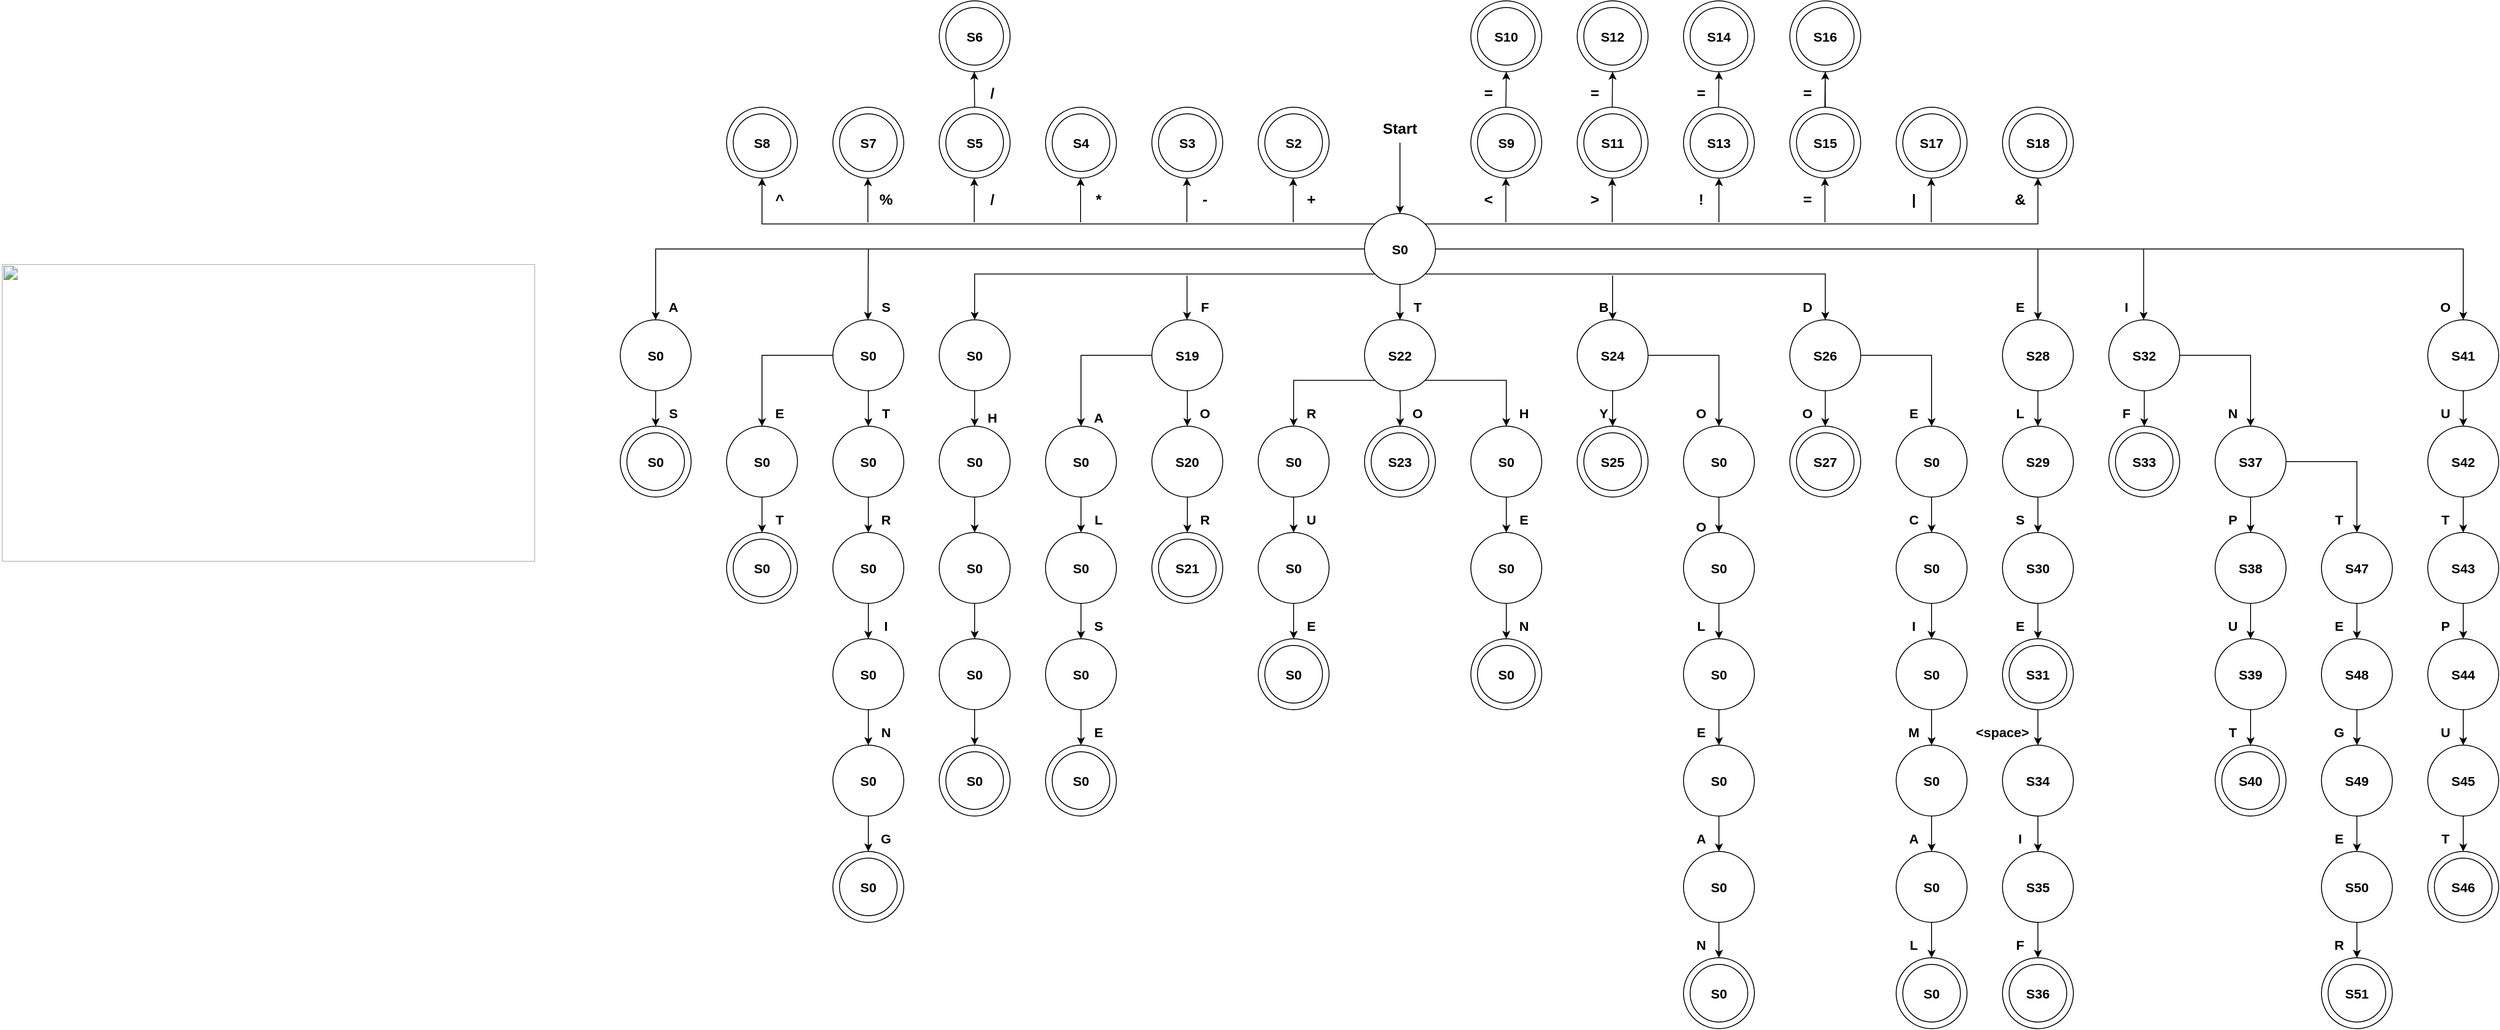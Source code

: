 <mxfile version="23.1.1" type="github">
  <diagram name="Page-1" id="2Z_bUNiFRxrvAi2RPvs9">
    <mxGraphModel dx="3382" dy="955" grid="1" gridSize="10" guides="1" tooltips="1" connect="1" arrows="1" fold="1" page="1" pageScale="1" pageWidth="850" pageHeight="1100" math="0" shadow="0">
      <root>
        <mxCell id="0" />
        <mxCell id="1" parent="0" />
        <mxCell id="NZBmyqosyH3Fm5MMIALQ-1" value="&lt;b style=&quot;font-weight:normal;&quot; id=&quot;docs-internal-guid-eb4be076-7fff-5ffd-de3d-166df8ae6f57&quot;&gt;&lt;span style=&quot;font-size: 12pt; font-family: Arial, sans-serif; color: rgb(0, 0, 0); background-color: transparent; font-weight: 400; font-style: normal; font-variant: normal; text-decoration: none; vertical-align: baseline;&quot;&gt;&lt;span style=&quot;border:none;display:inline-block;overflow:hidden;width:602px;height:336px;&quot;&gt;&lt;img src=&quot;https://lh7-us.googleusercontent.com/VP4M3Hi1s6kcOgq6uoAI9A1riY5bVIjTYJq4XAkg1uNT6MSxGy4SmxX9o9PCMT8rErHRWBTeON-mXGxCeCrcoic1W1yH7DrjBUJ7i5KUu-tZbRa2CgNP4hKnTWltC2we0MYhHQoI4vn-CHy2yLpmqzY&quot; width=&quot;602&quot; height=&quot;336&quot; style=&quot;margin-left:0px;margin-top:0px;&quot;&gt;&lt;/span&gt;&lt;/span&gt;&lt;/b&gt;" style="text;whiteSpace=wrap;html=1;" vertex="1" parent="1">
          <mxGeometry x="-1180" y="570" width="630" height="360" as="geometry" />
        </mxCell>
        <mxCell id="NZBmyqosyH3Fm5MMIALQ-127" style="edgeStyle=orthogonalEdgeStyle;rounded=0;orthogonalLoop=1;jettySize=auto;html=1;exitX=0.5;exitY=1;exitDx=0;exitDy=0;entryX=0.5;entryY=0;entryDx=0;entryDy=0;" edge="1" parent="1" source="NZBmyqosyH3Fm5MMIALQ-3" target="NZBmyqosyH3Fm5MMIALQ-25">
          <mxGeometry relative="1" as="geometry" />
        </mxCell>
        <mxCell id="NZBmyqosyH3Fm5MMIALQ-140" style="edgeStyle=orthogonalEdgeStyle;rounded=0;orthogonalLoop=1;jettySize=auto;html=1;exitX=1;exitY=1;exitDx=0;exitDy=0;entryX=0.5;entryY=0;entryDx=0;entryDy=0;" edge="1" parent="1" source="NZBmyqosyH3Fm5MMIALQ-3" target="NZBmyqosyH3Fm5MMIALQ-111">
          <mxGeometry relative="1" as="geometry" />
        </mxCell>
        <mxCell id="NZBmyqosyH3Fm5MMIALQ-188" style="edgeStyle=orthogonalEdgeStyle;rounded=0;orthogonalLoop=1;jettySize=auto;html=1;exitX=1;exitY=0;exitDx=0;exitDy=0;entryX=0.5;entryY=1;entryDx=0;entryDy=0;" edge="1" parent="1" source="NZBmyqosyH3Fm5MMIALQ-3" target="NZBmyqosyH3Fm5MMIALQ-361">
          <mxGeometry relative="1" as="geometry">
            <mxPoint x="880" y="480" as="targetPoint" />
          </mxGeometry>
        </mxCell>
        <mxCell id="NZBmyqosyH3Fm5MMIALQ-192" style="edgeStyle=orthogonalEdgeStyle;rounded=0;orthogonalLoop=1;jettySize=auto;html=1;exitX=0;exitY=0;exitDx=0;exitDy=0;entryX=0.5;entryY=1;entryDx=0;entryDy=0;" edge="1" parent="1" source="NZBmyqosyH3Fm5MMIALQ-3" target="NZBmyqosyH3Fm5MMIALQ-23">
          <mxGeometry relative="1" as="geometry" />
        </mxCell>
        <mxCell id="NZBmyqosyH3Fm5MMIALQ-204" style="edgeStyle=orthogonalEdgeStyle;rounded=0;orthogonalLoop=1;jettySize=auto;html=1;exitX=1;exitY=0.5;exitDx=0;exitDy=0;entryX=0.5;entryY=0;entryDx=0;entryDy=0;" edge="1" parent="1" source="NZBmyqosyH3Fm5MMIALQ-3" target="NZBmyqosyH3Fm5MMIALQ-184">
          <mxGeometry relative="1" as="geometry" />
        </mxCell>
        <mxCell id="NZBmyqosyH3Fm5MMIALQ-207" style="edgeStyle=orthogonalEdgeStyle;rounded=0;orthogonalLoop=1;jettySize=auto;html=1;exitX=0;exitY=0.5;exitDx=0;exitDy=0;entryX=0.5;entryY=0;entryDx=0;entryDy=0;" edge="1" parent="1" source="NZBmyqosyH3Fm5MMIALQ-3" target="NZBmyqosyH3Fm5MMIALQ-81">
          <mxGeometry relative="1" as="geometry">
            <mxPoint x="-220" y="580" as="targetPoint" />
          </mxGeometry>
        </mxCell>
        <mxCell id="NZBmyqosyH3Fm5MMIALQ-210" style="edgeStyle=orthogonalEdgeStyle;rounded=0;orthogonalLoop=1;jettySize=auto;html=1;exitX=0;exitY=1;exitDx=0;exitDy=0;entryX=0.5;entryY=0;entryDx=0;entryDy=0;" edge="1" parent="1" source="NZBmyqosyH3Fm5MMIALQ-3" target="NZBmyqosyH3Fm5MMIALQ-63">
          <mxGeometry relative="1" as="geometry" />
        </mxCell>
        <mxCell id="NZBmyqosyH3Fm5MMIALQ-3" value="" style="ellipse;whiteSpace=wrap;html=1;aspect=fixed;" vertex="1" parent="1">
          <mxGeometry x="360" y="520" width="80" height="80" as="geometry" />
        </mxCell>
        <mxCell id="NZBmyqosyH3Fm5MMIALQ-4" value="&lt;b style=&quot;font-size: 15px;&quot;&gt;S0&lt;/b&gt;" style="text;html=1;strokeColor=none;fillColor=none;align=center;verticalAlign=middle;whiteSpace=wrap;rounded=0;fontSize=15;" vertex="1" parent="1">
          <mxGeometry x="370" y="545" width="60" height="30" as="geometry" />
        </mxCell>
        <mxCell id="NZBmyqosyH3Fm5MMIALQ-15" value="" style="ellipse;whiteSpace=wrap;html=1;aspect=fixed;" vertex="1" parent="1">
          <mxGeometry x="-240" y="400" width="80" height="80" as="geometry" />
        </mxCell>
        <mxCell id="NZBmyqosyH3Fm5MMIALQ-17" value="" style="ellipse;whiteSpace=wrap;html=1;aspect=fixed;" vertex="1" parent="1">
          <mxGeometry x="-120" y="400" width="80" height="80" as="geometry" />
        </mxCell>
        <mxCell id="NZBmyqosyH3Fm5MMIALQ-23" value="" style="ellipse;whiteSpace=wrap;html=1;aspect=fixed;" vertex="1" parent="1">
          <mxGeometry x="-360" y="400" width="80" height="80" as="geometry" />
        </mxCell>
        <mxCell id="NZBmyqosyH3Fm5MMIALQ-130" style="edgeStyle=orthogonalEdgeStyle;rounded=0;orthogonalLoop=1;jettySize=auto;html=1;exitX=1;exitY=1;exitDx=0;exitDy=0;entryX=0.5;entryY=0;entryDx=0;entryDy=0;" edge="1" parent="1" source="NZBmyqosyH3Fm5MMIALQ-25" target="NZBmyqosyH3Fm5MMIALQ-31">
          <mxGeometry relative="1" as="geometry" />
        </mxCell>
        <mxCell id="NZBmyqosyH3Fm5MMIALQ-131" style="edgeStyle=orthogonalEdgeStyle;rounded=0;orthogonalLoop=1;jettySize=auto;html=1;exitX=0;exitY=1;exitDx=0;exitDy=0;entryX=0.5;entryY=0;entryDx=0;entryDy=0;" edge="1" parent="1" source="NZBmyqosyH3Fm5MMIALQ-25" target="NZBmyqosyH3Fm5MMIALQ-29">
          <mxGeometry relative="1" as="geometry" />
        </mxCell>
        <mxCell id="NZBmyqosyH3Fm5MMIALQ-25" value="" style="ellipse;whiteSpace=wrap;html=1;aspect=fixed;" vertex="1" parent="1">
          <mxGeometry x="360" y="640" width="80" height="80" as="geometry" />
        </mxCell>
        <mxCell id="NZBmyqosyH3Fm5MMIALQ-26" value="&lt;b style=&quot;font-size: 15px;&quot;&gt;S22&lt;/b&gt;" style="text;html=1;strokeColor=none;fillColor=none;align=center;verticalAlign=middle;whiteSpace=wrap;rounded=0;fontSize=15;" vertex="1" parent="1">
          <mxGeometry x="370" y="665" width="60" height="30" as="geometry" />
        </mxCell>
        <mxCell id="NZBmyqosyH3Fm5MMIALQ-213" style="edgeStyle=orthogonalEdgeStyle;rounded=0;orthogonalLoop=1;jettySize=auto;html=1;exitX=0.5;exitY=1;exitDx=0;exitDy=0;" edge="1" parent="1" source="NZBmyqosyH3Fm5MMIALQ-29" target="NZBmyqosyH3Fm5MMIALQ-33">
          <mxGeometry relative="1" as="geometry" />
        </mxCell>
        <mxCell id="NZBmyqosyH3Fm5MMIALQ-29" value="" style="ellipse;whiteSpace=wrap;html=1;aspect=fixed;" vertex="1" parent="1">
          <mxGeometry x="240" y="760" width="80" height="80" as="geometry" />
        </mxCell>
        <mxCell id="NZBmyqosyH3Fm5MMIALQ-30" value="&lt;b style=&quot;font-size: 15px;&quot;&gt;S0&lt;/b&gt;" style="text;html=1;strokeColor=none;fillColor=none;align=center;verticalAlign=middle;whiteSpace=wrap;rounded=0;fontSize=15;" vertex="1" parent="1">
          <mxGeometry x="250" y="785" width="60" height="30" as="geometry" />
        </mxCell>
        <mxCell id="NZBmyqosyH3Fm5MMIALQ-211" style="edgeStyle=orthogonalEdgeStyle;rounded=0;orthogonalLoop=1;jettySize=auto;html=1;exitX=0.5;exitY=1;exitDx=0;exitDy=0;" edge="1" parent="1" source="NZBmyqosyH3Fm5MMIALQ-31" target="NZBmyqosyH3Fm5MMIALQ-35">
          <mxGeometry relative="1" as="geometry" />
        </mxCell>
        <mxCell id="NZBmyqosyH3Fm5MMIALQ-31" value="" style="ellipse;whiteSpace=wrap;html=1;aspect=fixed;" vertex="1" parent="1">
          <mxGeometry x="480" y="760" width="80" height="80" as="geometry" />
        </mxCell>
        <mxCell id="NZBmyqosyH3Fm5MMIALQ-32" value="&lt;b style=&quot;font-size: 15px;&quot;&gt;S0&lt;/b&gt;" style="text;html=1;strokeColor=none;fillColor=none;align=center;verticalAlign=middle;whiteSpace=wrap;rounded=0;fontSize=15;" vertex="1" parent="1">
          <mxGeometry x="490" y="785" width="60" height="30" as="geometry" />
        </mxCell>
        <mxCell id="NZBmyqosyH3Fm5MMIALQ-214" style="edgeStyle=orthogonalEdgeStyle;rounded=0;orthogonalLoop=1;jettySize=auto;html=1;exitX=0.5;exitY=1;exitDx=0;exitDy=0;entryX=0.5;entryY=0;entryDx=0;entryDy=0;" edge="1" parent="1" source="NZBmyqosyH3Fm5MMIALQ-33">
          <mxGeometry relative="1" as="geometry">
            <mxPoint x="280" y="1000" as="targetPoint" />
          </mxGeometry>
        </mxCell>
        <mxCell id="NZBmyqosyH3Fm5MMIALQ-33" value="" style="ellipse;whiteSpace=wrap;html=1;aspect=fixed;" vertex="1" parent="1">
          <mxGeometry x="240" y="880" width="80" height="80" as="geometry" />
        </mxCell>
        <mxCell id="NZBmyqosyH3Fm5MMIALQ-34" value="&lt;b style=&quot;font-size: 15px;&quot;&gt;S0&lt;/b&gt;" style="text;html=1;strokeColor=none;fillColor=none;align=center;verticalAlign=middle;whiteSpace=wrap;rounded=0;fontSize=15;" vertex="1" parent="1">
          <mxGeometry x="250" y="905" width="60" height="30" as="geometry" />
        </mxCell>
        <mxCell id="NZBmyqosyH3Fm5MMIALQ-212" style="edgeStyle=orthogonalEdgeStyle;rounded=0;orthogonalLoop=1;jettySize=auto;html=1;exitX=0.5;exitY=1;exitDx=0;exitDy=0;" edge="1" parent="1" source="NZBmyqosyH3Fm5MMIALQ-35">
          <mxGeometry relative="1" as="geometry">
            <mxPoint x="520" y="1000" as="targetPoint" />
          </mxGeometry>
        </mxCell>
        <mxCell id="NZBmyqosyH3Fm5MMIALQ-35" value="" style="ellipse;whiteSpace=wrap;html=1;aspect=fixed;" vertex="1" parent="1">
          <mxGeometry x="480" y="880" width="80" height="80" as="geometry" />
        </mxCell>
        <mxCell id="NZBmyqosyH3Fm5MMIALQ-36" value="&lt;b style=&quot;font-size: 15px;&quot;&gt;S0&lt;/b&gt;" style="text;html=1;strokeColor=none;fillColor=none;align=center;verticalAlign=middle;whiteSpace=wrap;rounded=0;fontSize=15;" vertex="1" parent="1">
          <mxGeometry x="490" y="905" width="60" height="30" as="geometry" />
        </mxCell>
        <mxCell id="NZBmyqosyH3Fm5MMIALQ-215" style="edgeStyle=orthogonalEdgeStyle;rounded=0;orthogonalLoop=1;jettySize=auto;html=1;exitX=0.5;exitY=1;exitDx=0;exitDy=0;" edge="1" parent="1" source="NZBmyqosyH3Fm5MMIALQ-41" target="NZBmyqosyH3Fm5MMIALQ-43">
          <mxGeometry relative="1" as="geometry" />
        </mxCell>
        <mxCell id="NZBmyqosyH3Fm5MMIALQ-251" style="edgeStyle=orthogonalEdgeStyle;rounded=0;orthogonalLoop=1;jettySize=auto;html=1;exitX=0;exitY=0.5;exitDx=0;exitDy=0;entryX=0.5;entryY=0;entryDx=0;entryDy=0;" edge="1" parent="1" source="NZBmyqosyH3Fm5MMIALQ-41" target="NZBmyqosyH3Fm5MMIALQ-47">
          <mxGeometry relative="1" as="geometry" />
        </mxCell>
        <mxCell id="NZBmyqosyH3Fm5MMIALQ-41" value="" style="ellipse;whiteSpace=wrap;html=1;aspect=fixed;" vertex="1" parent="1">
          <mxGeometry x="120" y="640" width="80" height="80" as="geometry" />
        </mxCell>
        <mxCell id="NZBmyqosyH3Fm5MMIALQ-42" value="&lt;b style=&quot;font-size: 15px;&quot;&gt;S19&lt;/b&gt;" style="text;html=1;strokeColor=none;fillColor=none;align=center;verticalAlign=middle;whiteSpace=wrap;rounded=0;fontSize=15;" vertex="1" parent="1">
          <mxGeometry x="130" y="665" width="60" height="30" as="geometry" />
        </mxCell>
        <mxCell id="NZBmyqosyH3Fm5MMIALQ-216" style="edgeStyle=orthogonalEdgeStyle;rounded=0;orthogonalLoop=1;jettySize=auto;html=1;exitX=0.5;exitY=1;exitDx=0;exitDy=0;entryX=0.5;entryY=0;entryDx=0;entryDy=0;" edge="1" parent="1" source="NZBmyqosyH3Fm5MMIALQ-43">
          <mxGeometry relative="1" as="geometry">
            <mxPoint x="160" y="880" as="targetPoint" />
          </mxGeometry>
        </mxCell>
        <mxCell id="NZBmyqosyH3Fm5MMIALQ-43" value="" style="ellipse;whiteSpace=wrap;html=1;aspect=fixed;" vertex="1" parent="1">
          <mxGeometry x="120" y="760" width="80" height="80" as="geometry" />
        </mxCell>
        <mxCell id="NZBmyqosyH3Fm5MMIALQ-44" value="&lt;b style=&quot;font-size: 15px;&quot;&gt;S20&lt;/b&gt;" style="text;html=1;strokeColor=none;fillColor=none;align=center;verticalAlign=middle;whiteSpace=wrap;rounded=0;fontSize=15;" vertex="1" parent="1">
          <mxGeometry x="130" y="785" width="60" height="30" as="geometry" />
        </mxCell>
        <mxCell id="NZBmyqosyH3Fm5MMIALQ-217" style="edgeStyle=orthogonalEdgeStyle;rounded=0;orthogonalLoop=1;jettySize=auto;html=1;exitX=0.5;exitY=1;exitDx=0;exitDy=0;" edge="1" parent="1" source="NZBmyqosyH3Fm5MMIALQ-47" target="NZBmyqosyH3Fm5MMIALQ-49">
          <mxGeometry relative="1" as="geometry" />
        </mxCell>
        <mxCell id="NZBmyqosyH3Fm5MMIALQ-47" value="" style="ellipse;whiteSpace=wrap;html=1;aspect=fixed;" vertex="1" parent="1">
          <mxGeometry y="760" width="80" height="80" as="geometry" />
        </mxCell>
        <mxCell id="NZBmyqosyH3Fm5MMIALQ-48" value="&lt;b style=&quot;font-size: 15px;&quot;&gt;S0&lt;/b&gt;" style="text;html=1;strokeColor=none;fillColor=none;align=center;verticalAlign=middle;whiteSpace=wrap;rounded=0;fontSize=15;" vertex="1" parent="1">
          <mxGeometry x="10" y="785" width="60" height="30" as="geometry" />
        </mxCell>
        <mxCell id="NZBmyqosyH3Fm5MMIALQ-218" style="edgeStyle=orthogonalEdgeStyle;rounded=0;orthogonalLoop=1;jettySize=auto;html=1;exitX=0.5;exitY=1;exitDx=0;exitDy=0;entryX=0.5;entryY=0;entryDx=0;entryDy=0;" edge="1" parent="1" source="NZBmyqosyH3Fm5MMIALQ-49" target="NZBmyqosyH3Fm5MMIALQ-51">
          <mxGeometry relative="1" as="geometry" />
        </mxCell>
        <mxCell id="NZBmyqosyH3Fm5MMIALQ-49" value="" style="ellipse;whiteSpace=wrap;html=1;aspect=fixed;" vertex="1" parent="1">
          <mxGeometry y="880" width="80" height="80" as="geometry" />
        </mxCell>
        <mxCell id="NZBmyqosyH3Fm5MMIALQ-50" value="&lt;b style=&quot;font-size: 15px;&quot;&gt;S0&lt;/b&gt;" style="text;html=1;strokeColor=none;fillColor=none;align=center;verticalAlign=middle;whiteSpace=wrap;rounded=0;fontSize=15;" vertex="1" parent="1">
          <mxGeometry x="10" y="905" width="60" height="30" as="geometry" />
        </mxCell>
        <mxCell id="NZBmyqosyH3Fm5MMIALQ-219" style="edgeStyle=orthogonalEdgeStyle;rounded=0;orthogonalLoop=1;jettySize=auto;html=1;exitX=0.5;exitY=1;exitDx=0;exitDy=0;entryX=0.5;entryY=0;entryDx=0;entryDy=0;" edge="1" parent="1" source="NZBmyqosyH3Fm5MMIALQ-51">
          <mxGeometry relative="1" as="geometry">
            <mxPoint x="40" y="1120" as="targetPoint" />
          </mxGeometry>
        </mxCell>
        <mxCell id="NZBmyqosyH3Fm5MMIALQ-51" value="" style="ellipse;whiteSpace=wrap;html=1;aspect=fixed;" vertex="1" parent="1">
          <mxGeometry y="1000" width="80" height="80" as="geometry" />
        </mxCell>
        <mxCell id="NZBmyqosyH3Fm5MMIALQ-52" value="&lt;b style=&quot;font-size: 15px;&quot;&gt;S0&lt;/b&gt;" style="text;html=1;strokeColor=none;fillColor=none;align=center;verticalAlign=middle;whiteSpace=wrap;rounded=0;fontSize=15;" vertex="1" parent="1">
          <mxGeometry x="10" y="1025" width="60" height="30" as="geometry" />
        </mxCell>
        <mxCell id="NZBmyqosyH3Fm5MMIALQ-221" style="edgeStyle=orthogonalEdgeStyle;rounded=0;orthogonalLoop=1;jettySize=auto;html=1;exitX=0.5;exitY=1;exitDx=0;exitDy=0;entryX=0.5;entryY=0;entryDx=0;entryDy=0;" edge="1" parent="1" source="NZBmyqosyH3Fm5MMIALQ-55" target="NZBmyqosyH3Fm5MMIALQ-57">
          <mxGeometry relative="1" as="geometry" />
        </mxCell>
        <mxCell id="NZBmyqosyH3Fm5MMIALQ-55" value="" style="ellipse;whiteSpace=wrap;html=1;aspect=fixed;" vertex="1" parent="1">
          <mxGeometry x="-120" y="760" width="80" height="80" as="geometry" />
        </mxCell>
        <mxCell id="NZBmyqosyH3Fm5MMIALQ-56" value="&lt;b style=&quot;font-size: 15px;&quot;&gt;S0&lt;/b&gt;" style="text;html=1;strokeColor=none;fillColor=none;align=center;verticalAlign=middle;whiteSpace=wrap;rounded=0;fontSize=15;" vertex="1" parent="1">
          <mxGeometry x="-110" y="785" width="60" height="30" as="geometry" />
        </mxCell>
        <mxCell id="NZBmyqosyH3Fm5MMIALQ-222" style="edgeStyle=orthogonalEdgeStyle;rounded=0;orthogonalLoop=1;jettySize=auto;html=1;exitX=0.5;exitY=1;exitDx=0;exitDy=0;entryX=0.5;entryY=0;entryDx=0;entryDy=0;" edge="1" parent="1" source="NZBmyqosyH3Fm5MMIALQ-57" target="NZBmyqosyH3Fm5MMIALQ-59">
          <mxGeometry relative="1" as="geometry" />
        </mxCell>
        <mxCell id="NZBmyqosyH3Fm5MMIALQ-57" value="" style="ellipse;whiteSpace=wrap;html=1;aspect=fixed;" vertex="1" parent="1">
          <mxGeometry x="-120" y="880" width="80" height="80" as="geometry" />
        </mxCell>
        <mxCell id="NZBmyqosyH3Fm5MMIALQ-58" value="&lt;b style=&quot;font-size: 15px;&quot;&gt;S0&lt;/b&gt;" style="text;html=1;strokeColor=none;fillColor=none;align=center;verticalAlign=middle;whiteSpace=wrap;rounded=0;fontSize=15;" vertex="1" parent="1">
          <mxGeometry x="-110" y="905" width="60" height="30" as="geometry" />
        </mxCell>
        <mxCell id="NZBmyqosyH3Fm5MMIALQ-223" style="edgeStyle=orthogonalEdgeStyle;rounded=0;orthogonalLoop=1;jettySize=auto;html=1;exitX=0.5;exitY=1;exitDx=0;exitDy=0;entryX=0.5;entryY=0;entryDx=0;entryDy=0;" edge="1" parent="1" source="NZBmyqosyH3Fm5MMIALQ-59">
          <mxGeometry relative="1" as="geometry">
            <mxPoint x="-80" y="1120" as="targetPoint" />
          </mxGeometry>
        </mxCell>
        <mxCell id="NZBmyqosyH3Fm5MMIALQ-59" value="" style="ellipse;whiteSpace=wrap;html=1;aspect=fixed;" vertex="1" parent="1">
          <mxGeometry x="-120" y="1000" width="80" height="80" as="geometry" />
        </mxCell>
        <mxCell id="NZBmyqosyH3Fm5MMIALQ-60" value="&lt;b style=&quot;font-size: 15px;&quot;&gt;S0&lt;/b&gt;" style="text;html=1;strokeColor=none;fillColor=none;align=center;verticalAlign=middle;whiteSpace=wrap;rounded=0;fontSize=15;" vertex="1" parent="1">
          <mxGeometry x="-110" y="1025" width="60" height="30" as="geometry" />
        </mxCell>
        <mxCell id="NZBmyqosyH3Fm5MMIALQ-220" style="edgeStyle=orthogonalEdgeStyle;rounded=0;orthogonalLoop=1;jettySize=auto;html=1;exitX=0.5;exitY=1;exitDx=0;exitDy=0;" edge="1" parent="1" source="NZBmyqosyH3Fm5MMIALQ-63" target="NZBmyqosyH3Fm5MMIALQ-55">
          <mxGeometry relative="1" as="geometry" />
        </mxCell>
        <mxCell id="NZBmyqosyH3Fm5MMIALQ-63" value="" style="ellipse;whiteSpace=wrap;html=1;aspect=fixed;" vertex="1" parent="1">
          <mxGeometry x="-120" y="640" width="80" height="80" as="geometry" />
        </mxCell>
        <mxCell id="NZBmyqosyH3Fm5MMIALQ-64" value="&lt;b style=&quot;font-size: 15px;&quot;&gt;S0&lt;/b&gt;" style="text;html=1;strokeColor=none;fillColor=none;align=center;verticalAlign=middle;whiteSpace=wrap;rounded=0;fontSize=15;" vertex="1" parent="1">
          <mxGeometry x="-110" y="665" width="60" height="30" as="geometry" />
        </mxCell>
        <mxCell id="NZBmyqosyH3Fm5MMIALQ-225" style="edgeStyle=orthogonalEdgeStyle;rounded=0;orthogonalLoop=1;jettySize=auto;html=1;exitX=0.5;exitY=1;exitDx=0;exitDy=0;entryX=0.5;entryY=0;entryDx=0;entryDy=0;" edge="1" parent="1" source="NZBmyqosyH3Fm5MMIALQ-65" target="NZBmyqosyH3Fm5MMIALQ-67">
          <mxGeometry relative="1" as="geometry" />
        </mxCell>
        <mxCell id="NZBmyqosyH3Fm5MMIALQ-65" value="" style="ellipse;whiteSpace=wrap;html=1;aspect=fixed;" vertex="1" parent="1">
          <mxGeometry x="-240" y="760" width="80" height="80" as="geometry" />
        </mxCell>
        <mxCell id="NZBmyqosyH3Fm5MMIALQ-66" value="&lt;b style=&quot;font-size: 15px;&quot;&gt;S0&lt;/b&gt;" style="text;html=1;strokeColor=none;fillColor=none;align=center;verticalAlign=middle;whiteSpace=wrap;rounded=0;fontSize=15;" vertex="1" parent="1">
          <mxGeometry x="-230" y="785" width="60" height="30" as="geometry" />
        </mxCell>
        <mxCell id="NZBmyqosyH3Fm5MMIALQ-228" style="edgeStyle=orthogonalEdgeStyle;rounded=0;orthogonalLoop=1;jettySize=auto;html=1;exitX=0.5;exitY=1;exitDx=0;exitDy=0;entryX=0.5;entryY=0;entryDx=0;entryDy=0;" edge="1" parent="1" source="NZBmyqosyH3Fm5MMIALQ-67" target="NZBmyqosyH3Fm5MMIALQ-69">
          <mxGeometry relative="1" as="geometry" />
        </mxCell>
        <mxCell id="NZBmyqosyH3Fm5MMIALQ-67" value="" style="ellipse;whiteSpace=wrap;html=1;aspect=fixed;" vertex="1" parent="1">
          <mxGeometry x="-240" y="880" width="80" height="80" as="geometry" />
        </mxCell>
        <mxCell id="NZBmyqosyH3Fm5MMIALQ-68" value="&lt;b style=&quot;font-size: 15px;&quot;&gt;S0&lt;/b&gt;" style="text;html=1;strokeColor=none;fillColor=none;align=center;verticalAlign=middle;whiteSpace=wrap;rounded=0;fontSize=15;" vertex="1" parent="1">
          <mxGeometry x="-230" y="905" width="60" height="30" as="geometry" />
        </mxCell>
        <mxCell id="NZBmyqosyH3Fm5MMIALQ-229" style="edgeStyle=orthogonalEdgeStyle;rounded=0;orthogonalLoop=1;jettySize=auto;html=1;exitX=0.5;exitY=1;exitDx=0;exitDy=0;entryX=0.5;entryY=0;entryDx=0;entryDy=0;" edge="1" parent="1" source="NZBmyqosyH3Fm5MMIALQ-69" target="NZBmyqosyH3Fm5MMIALQ-71">
          <mxGeometry relative="1" as="geometry" />
        </mxCell>
        <mxCell id="NZBmyqosyH3Fm5MMIALQ-69" value="" style="ellipse;whiteSpace=wrap;html=1;aspect=fixed;" vertex="1" parent="1">
          <mxGeometry x="-240" y="1000" width="80" height="80" as="geometry" />
        </mxCell>
        <mxCell id="NZBmyqosyH3Fm5MMIALQ-70" value="&lt;b style=&quot;font-size: 15px;&quot;&gt;S0&lt;/b&gt;" style="text;html=1;strokeColor=none;fillColor=none;align=center;verticalAlign=middle;whiteSpace=wrap;rounded=0;fontSize=15;" vertex="1" parent="1">
          <mxGeometry x="-230" y="1025" width="60" height="30" as="geometry" />
        </mxCell>
        <mxCell id="NZBmyqosyH3Fm5MMIALQ-230" style="edgeStyle=orthogonalEdgeStyle;rounded=0;orthogonalLoop=1;jettySize=auto;html=1;exitX=0.5;exitY=1;exitDx=0;exitDy=0;entryX=0.5;entryY=0;entryDx=0;entryDy=0;" edge="1" parent="1" source="NZBmyqosyH3Fm5MMIALQ-71">
          <mxGeometry relative="1" as="geometry">
            <mxPoint x="-200" y="1240" as="targetPoint" />
          </mxGeometry>
        </mxCell>
        <mxCell id="NZBmyqosyH3Fm5MMIALQ-71" value="" style="ellipse;whiteSpace=wrap;html=1;aspect=fixed;" vertex="1" parent="1">
          <mxGeometry x="-240" y="1120" width="80" height="80" as="geometry" />
        </mxCell>
        <mxCell id="NZBmyqosyH3Fm5MMIALQ-72" value="&lt;b style=&quot;font-size: 15px;&quot;&gt;S0&lt;/b&gt;" style="text;html=1;strokeColor=none;fillColor=none;align=center;verticalAlign=middle;whiteSpace=wrap;rounded=0;fontSize=15;" vertex="1" parent="1">
          <mxGeometry x="-230" y="1145" width="60" height="30" as="geometry" />
        </mxCell>
        <mxCell id="NZBmyqosyH3Fm5MMIALQ-224" style="edgeStyle=orthogonalEdgeStyle;rounded=0;orthogonalLoop=1;jettySize=auto;html=1;exitX=0.5;exitY=1;exitDx=0;exitDy=0;" edge="1" parent="1" source="NZBmyqosyH3Fm5MMIALQ-73" target="NZBmyqosyH3Fm5MMIALQ-65">
          <mxGeometry relative="1" as="geometry" />
        </mxCell>
        <mxCell id="NZBmyqosyH3Fm5MMIALQ-250" style="edgeStyle=orthogonalEdgeStyle;rounded=0;orthogonalLoop=1;jettySize=auto;html=1;exitX=0;exitY=0.5;exitDx=0;exitDy=0;entryX=0.5;entryY=0;entryDx=0;entryDy=0;" edge="1" parent="1" source="NZBmyqosyH3Fm5MMIALQ-73" target="NZBmyqosyH3Fm5MMIALQ-77">
          <mxGeometry relative="1" as="geometry" />
        </mxCell>
        <mxCell id="NZBmyqosyH3Fm5MMIALQ-73" value="" style="ellipse;whiteSpace=wrap;html=1;aspect=fixed;" vertex="1" parent="1">
          <mxGeometry x="-240" y="640" width="80" height="80" as="geometry" />
        </mxCell>
        <mxCell id="NZBmyqosyH3Fm5MMIALQ-74" value="&lt;b style=&quot;font-size: 15px;&quot;&gt;S0&lt;/b&gt;" style="text;html=1;strokeColor=none;fillColor=none;align=center;verticalAlign=middle;whiteSpace=wrap;rounded=0;fontSize=15;" vertex="1" parent="1">
          <mxGeometry x="-230" y="665" width="60" height="30" as="geometry" />
        </mxCell>
        <mxCell id="NZBmyqosyH3Fm5MMIALQ-226" style="edgeStyle=orthogonalEdgeStyle;rounded=0;orthogonalLoop=1;jettySize=auto;html=1;exitX=0.5;exitY=1;exitDx=0;exitDy=0;entryX=0.5;entryY=0;entryDx=0;entryDy=0;" edge="1" parent="1" source="NZBmyqosyH3Fm5MMIALQ-77">
          <mxGeometry relative="1" as="geometry">
            <mxPoint x="-320" y="880.0" as="targetPoint" />
          </mxGeometry>
        </mxCell>
        <mxCell id="NZBmyqosyH3Fm5MMIALQ-77" value="" style="ellipse;whiteSpace=wrap;html=1;aspect=fixed;" vertex="1" parent="1">
          <mxGeometry x="-360" y="760" width="80" height="80" as="geometry" />
        </mxCell>
        <mxCell id="NZBmyqosyH3Fm5MMIALQ-78" value="&lt;b style=&quot;font-size: 15px;&quot;&gt;S0&lt;/b&gt;" style="text;html=1;strokeColor=none;fillColor=none;align=center;verticalAlign=middle;whiteSpace=wrap;rounded=0;fontSize=15;" vertex="1" parent="1">
          <mxGeometry x="-350" y="785" width="60" height="30" as="geometry" />
        </mxCell>
        <mxCell id="NZBmyqosyH3Fm5MMIALQ-227" style="edgeStyle=orthogonalEdgeStyle;rounded=0;orthogonalLoop=1;jettySize=auto;html=1;exitX=0.5;exitY=1;exitDx=0;exitDy=0;" edge="1" parent="1" source="NZBmyqosyH3Fm5MMIALQ-81">
          <mxGeometry relative="1" as="geometry">
            <mxPoint x="-440" y="760.0" as="targetPoint" />
          </mxGeometry>
        </mxCell>
        <mxCell id="NZBmyqosyH3Fm5MMIALQ-81" value="" style="ellipse;whiteSpace=wrap;html=1;aspect=fixed;" vertex="1" parent="1">
          <mxGeometry x="-480" y="640" width="80" height="80" as="geometry" />
        </mxCell>
        <mxCell id="NZBmyqosyH3Fm5MMIALQ-82" value="&lt;b style=&quot;font-size: 15px;&quot;&gt;S0&lt;/b&gt;" style="text;html=1;strokeColor=none;fillColor=none;align=center;verticalAlign=middle;whiteSpace=wrap;rounded=0;fontSize=15;" vertex="1" parent="1">
          <mxGeometry x="-470" y="665" width="60" height="30" as="geometry" />
        </mxCell>
        <mxCell id="NZBmyqosyH3Fm5MMIALQ-85" value="" style="ellipse;whiteSpace=wrap;html=1;aspect=fixed;" vertex="1" parent="1">
          <mxGeometry x="-120" y="280" width="80" height="80" as="geometry" />
        </mxCell>
        <mxCell id="NZBmyqosyH3Fm5MMIALQ-132" style="edgeStyle=orthogonalEdgeStyle;rounded=0;orthogonalLoop=1;jettySize=auto;html=1;exitX=1;exitY=0.5;exitDx=0;exitDy=0;" edge="1" parent="1" source="NZBmyqosyH3Fm5MMIALQ-95" target="NZBmyqosyH3Fm5MMIALQ-107">
          <mxGeometry relative="1" as="geometry" />
        </mxCell>
        <mxCell id="NZBmyqosyH3Fm5MMIALQ-133" style="edgeStyle=orthogonalEdgeStyle;rounded=0;orthogonalLoop=1;jettySize=auto;html=1;exitX=0.5;exitY=1;exitDx=0;exitDy=0;entryX=0.5;entryY=0;entryDx=0;entryDy=0;" edge="1" parent="1" source="NZBmyqosyH3Fm5MMIALQ-95">
          <mxGeometry relative="1" as="geometry">
            <mxPoint x="640" y="760" as="targetPoint" />
          </mxGeometry>
        </mxCell>
        <mxCell id="NZBmyqosyH3Fm5MMIALQ-95" value="" style="ellipse;whiteSpace=wrap;html=1;aspect=fixed;" vertex="1" parent="1">
          <mxGeometry x="600" y="640" width="80" height="80" as="geometry" />
        </mxCell>
        <mxCell id="NZBmyqosyH3Fm5MMIALQ-96" value="&lt;b style=&quot;font-size: 15px;&quot;&gt;S24&lt;/b&gt;" style="text;html=1;strokeColor=none;fillColor=none;align=center;verticalAlign=middle;whiteSpace=wrap;rounded=0;fontSize=15;" vertex="1" parent="1">
          <mxGeometry x="610" y="665" width="60" height="30" as="geometry" />
        </mxCell>
        <mxCell id="NZBmyqosyH3Fm5MMIALQ-135" style="edgeStyle=orthogonalEdgeStyle;rounded=0;orthogonalLoop=1;jettySize=auto;html=1;exitX=0.5;exitY=1;exitDx=0;exitDy=0;" edge="1" parent="1" source="NZBmyqosyH3Fm5MMIALQ-99" target="NZBmyqosyH3Fm5MMIALQ-101">
          <mxGeometry relative="1" as="geometry" />
        </mxCell>
        <mxCell id="NZBmyqosyH3Fm5MMIALQ-99" value="" style="ellipse;whiteSpace=wrap;html=1;aspect=fixed;" vertex="1" parent="1">
          <mxGeometry x="720" y="880" width="80" height="80" as="geometry" />
        </mxCell>
        <mxCell id="NZBmyqosyH3Fm5MMIALQ-100" value="&lt;b style=&quot;font-size: 15px;&quot;&gt;S0&lt;/b&gt;" style="text;html=1;strokeColor=none;fillColor=none;align=center;verticalAlign=middle;whiteSpace=wrap;rounded=0;fontSize=15;" vertex="1" parent="1">
          <mxGeometry x="730" y="905" width="60" height="30" as="geometry" />
        </mxCell>
        <mxCell id="NZBmyqosyH3Fm5MMIALQ-136" style="edgeStyle=orthogonalEdgeStyle;rounded=0;orthogonalLoop=1;jettySize=auto;html=1;exitX=0.5;exitY=1;exitDx=0;exitDy=0;entryX=0.5;entryY=0;entryDx=0;entryDy=0;" edge="1" parent="1" source="NZBmyqosyH3Fm5MMIALQ-101" target="NZBmyqosyH3Fm5MMIALQ-103">
          <mxGeometry relative="1" as="geometry" />
        </mxCell>
        <mxCell id="NZBmyqosyH3Fm5MMIALQ-101" value="" style="ellipse;whiteSpace=wrap;html=1;aspect=fixed;" vertex="1" parent="1">
          <mxGeometry x="720" y="1000" width="80" height="80" as="geometry" />
        </mxCell>
        <mxCell id="NZBmyqosyH3Fm5MMIALQ-102" value="&lt;b style=&quot;font-size: 15px;&quot;&gt;S0&lt;/b&gt;" style="text;html=1;strokeColor=none;fillColor=none;align=center;verticalAlign=middle;whiteSpace=wrap;rounded=0;fontSize=15;" vertex="1" parent="1">
          <mxGeometry x="730" y="1025" width="60" height="30" as="geometry" />
        </mxCell>
        <mxCell id="NZBmyqosyH3Fm5MMIALQ-137" style="edgeStyle=orthogonalEdgeStyle;rounded=0;orthogonalLoop=1;jettySize=auto;html=1;exitX=0.5;exitY=1;exitDx=0;exitDy=0;entryX=0.5;entryY=0;entryDx=0;entryDy=0;" edge="1" parent="1" source="NZBmyqosyH3Fm5MMIALQ-103" target="NZBmyqosyH3Fm5MMIALQ-105">
          <mxGeometry relative="1" as="geometry" />
        </mxCell>
        <mxCell id="NZBmyqosyH3Fm5MMIALQ-103" value="" style="ellipse;whiteSpace=wrap;html=1;aspect=fixed;" vertex="1" parent="1">
          <mxGeometry x="720" y="1120" width="80" height="80" as="geometry" />
        </mxCell>
        <mxCell id="NZBmyqosyH3Fm5MMIALQ-104" value="&lt;b style=&quot;font-size: 15px;&quot;&gt;S0&lt;/b&gt;" style="text;html=1;strokeColor=none;fillColor=none;align=center;verticalAlign=middle;whiteSpace=wrap;rounded=0;fontSize=15;" vertex="1" parent="1">
          <mxGeometry x="730" y="1145" width="60" height="30" as="geometry" />
        </mxCell>
        <mxCell id="NZBmyqosyH3Fm5MMIALQ-236" style="edgeStyle=orthogonalEdgeStyle;rounded=0;orthogonalLoop=1;jettySize=auto;html=1;exitX=0.5;exitY=1;exitDx=0;exitDy=0;entryX=0.5;entryY=0;entryDx=0;entryDy=0;" edge="1" parent="1" source="NZBmyqosyH3Fm5MMIALQ-105">
          <mxGeometry relative="1" as="geometry">
            <mxPoint x="760" y="1360.0" as="targetPoint" />
          </mxGeometry>
        </mxCell>
        <mxCell id="NZBmyqosyH3Fm5MMIALQ-105" value="" style="ellipse;whiteSpace=wrap;html=1;aspect=fixed;" vertex="1" parent="1">
          <mxGeometry x="720" y="1240" width="80" height="80" as="geometry" />
        </mxCell>
        <mxCell id="NZBmyqosyH3Fm5MMIALQ-106" value="&lt;b style=&quot;font-size: 15px;&quot;&gt;S0&lt;/b&gt;" style="text;html=1;strokeColor=none;fillColor=none;align=center;verticalAlign=middle;whiteSpace=wrap;rounded=0;fontSize=15;" vertex="1" parent="1">
          <mxGeometry x="730" y="1265" width="60" height="30" as="geometry" />
        </mxCell>
        <mxCell id="NZBmyqosyH3Fm5MMIALQ-134" style="edgeStyle=orthogonalEdgeStyle;rounded=0;orthogonalLoop=1;jettySize=auto;html=1;exitX=0.5;exitY=1;exitDx=0;exitDy=0;entryX=0.5;entryY=0;entryDx=0;entryDy=0;" edge="1" parent="1" source="NZBmyqosyH3Fm5MMIALQ-107" target="NZBmyqosyH3Fm5MMIALQ-99">
          <mxGeometry relative="1" as="geometry" />
        </mxCell>
        <mxCell id="NZBmyqosyH3Fm5MMIALQ-107" value="" style="ellipse;whiteSpace=wrap;html=1;aspect=fixed;" vertex="1" parent="1">
          <mxGeometry x="720" y="760" width="80" height="80" as="geometry" />
        </mxCell>
        <mxCell id="NZBmyqosyH3Fm5MMIALQ-108" value="&lt;b style=&quot;font-size: 15px;&quot;&gt;S0&lt;/b&gt;" style="text;html=1;strokeColor=none;fillColor=none;align=center;verticalAlign=middle;whiteSpace=wrap;rounded=0;fontSize=15;" vertex="1" parent="1">
          <mxGeometry x="730" y="785" width="60" height="30" as="geometry" />
        </mxCell>
        <mxCell id="NZBmyqosyH3Fm5MMIALQ-138" style="edgeStyle=orthogonalEdgeStyle;rounded=0;orthogonalLoop=1;jettySize=auto;html=1;exitX=1;exitY=0.5;exitDx=0;exitDy=0;entryX=0.5;entryY=0;entryDx=0;entryDy=0;" edge="1" parent="1" source="NZBmyqosyH3Fm5MMIALQ-111" target="NZBmyqosyH3Fm5MMIALQ-123">
          <mxGeometry relative="1" as="geometry" />
        </mxCell>
        <mxCell id="NZBmyqosyH3Fm5MMIALQ-139" style="edgeStyle=orthogonalEdgeStyle;rounded=0;orthogonalLoop=1;jettySize=auto;html=1;exitX=0.5;exitY=1;exitDx=0;exitDy=0;" edge="1" parent="1" source="NZBmyqosyH3Fm5MMIALQ-111">
          <mxGeometry relative="1" as="geometry">
            <mxPoint x="880" y="760" as="targetPoint" />
          </mxGeometry>
        </mxCell>
        <mxCell id="NZBmyqosyH3Fm5MMIALQ-111" value="" style="ellipse;whiteSpace=wrap;html=1;aspect=fixed;" vertex="1" parent="1">
          <mxGeometry x="840" y="640" width="80" height="80" as="geometry" />
        </mxCell>
        <mxCell id="NZBmyqosyH3Fm5MMIALQ-112" value="&lt;b style=&quot;font-size: 15px;&quot;&gt;S26&lt;/b&gt;" style="text;html=1;strokeColor=none;fillColor=none;align=center;verticalAlign=middle;whiteSpace=wrap;rounded=0;fontSize=15;" vertex="1" parent="1">
          <mxGeometry x="850" y="665" width="60" height="30" as="geometry" />
        </mxCell>
        <mxCell id="NZBmyqosyH3Fm5MMIALQ-232" style="edgeStyle=orthogonalEdgeStyle;rounded=0;orthogonalLoop=1;jettySize=auto;html=1;exitX=0.5;exitY=1;exitDx=0;exitDy=0;" edge="1" parent="1" source="NZBmyqosyH3Fm5MMIALQ-115" target="NZBmyqosyH3Fm5MMIALQ-117">
          <mxGeometry relative="1" as="geometry" />
        </mxCell>
        <mxCell id="NZBmyqosyH3Fm5MMIALQ-115" value="" style="ellipse;whiteSpace=wrap;html=1;aspect=fixed;" vertex="1" parent="1">
          <mxGeometry x="960" y="880" width="80" height="80" as="geometry" />
        </mxCell>
        <mxCell id="NZBmyqosyH3Fm5MMIALQ-116" value="&lt;b style=&quot;font-size: 15px;&quot;&gt;S0&lt;/b&gt;" style="text;html=1;strokeColor=none;fillColor=none;align=center;verticalAlign=middle;whiteSpace=wrap;rounded=0;fontSize=15;" vertex="1" parent="1">
          <mxGeometry x="970" y="905" width="60" height="30" as="geometry" />
        </mxCell>
        <mxCell id="NZBmyqosyH3Fm5MMIALQ-233" style="edgeStyle=orthogonalEdgeStyle;rounded=0;orthogonalLoop=1;jettySize=auto;html=1;exitX=0.5;exitY=1;exitDx=0;exitDy=0;entryX=0.5;entryY=0;entryDx=0;entryDy=0;" edge="1" parent="1" source="NZBmyqosyH3Fm5MMIALQ-117" target="NZBmyqosyH3Fm5MMIALQ-119">
          <mxGeometry relative="1" as="geometry" />
        </mxCell>
        <mxCell id="NZBmyqosyH3Fm5MMIALQ-117" value="" style="ellipse;whiteSpace=wrap;html=1;aspect=fixed;" vertex="1" parent="1">
          <mxGeometry x="960" y="1000" width="80" height="80" as="geometry" />
        </mxCell>
        <mxCell id="NZBmyqosyH3Fm5MMIALQ-118" value="&lt;b style=&quot;font-size: 15px;&quot;&gt;S0&lt;/b&gt;" style="text;html=1;strokeColor=none;fillColor=none;align=center;verticalAlign=middle;whiteSpace=wrap;rounded=0;fontSize=15;" vertex="1" parent="1">
          <mxGeometry x="970" y="1025" width="60" height="30" as="geometry" />
        </mxCell>
        <mxCell id="NZBmyqosyH3Fm5MMIALQ-234" style="edgeStyle=orthogonalEdgeStyle;rounded=0;orthogonalLoop=1;jettySize=auto;html=1;exitX=0.5;exitY=1;exitDx=0;exitDy=0;entryX=0.5;entryY=0;entryDx=0;entryDy=0;" edge="1" parent="1" source="NZBmyqosyH3Fm5MMIALQ-119" target="NZBmyqosyH3Fm5MMIALQ-121">
          <mxGeometry relative="1" as="geometry" />
        </mxCell>
        <mxCell id="NZBmyqosyH3Fm5MMIALQ-119" value="" style="ellipse;whiteSpace=wrap;html=1;aspect=fixed;" vertex="1" parent="1">
          <mxGeometry x="960" y="1120" width="80" height="80" as="geometry" />
        </mxCell>
        <mxCell id="NZBmyqosyH3Fm5MMIALQ-120" value="&lt;b style=&quot;font-size: 15px;&quot;&gt;S0&lt;/b&gt;" style="text;html=1;strokeColor=none;fillColor=none;align=center;verticalAlign=middle;whiteSpace=wrap;rounded=0;fontSize=15;" vertex="1" parent="1">
          <mxGeometry x="970" y="1145" width="60" height="30" as="geometry" />
        </mxCell>
        <mxCell id="NZBmyqosyH3Fm5MMIALQ-235" style="edgeStyle=orthogonalEdgeStyle;rounded=0;orthogonalLoop=1;jettySize=auto;html=1;exitX=0.5;exitY=1;exitDx=0;exitDy=0;entryX=0.5;entryY=0;entryDx=0;entryDy=0;" edge="1" parent="1" source="NZBmyqosyH3Fm5MMIALQ-121">
          <mxGeometry relative="1" as="geometry">
            <mxPoint x="1000" y="1360" as="targetPoint" />
          </mxGeometry>
        </mxCell>
        <mxCell id="NZBmyqosyH3Fm5MMIALQ-121" value="" style="ellipse;whiteSpace=wrap;html=1;aspect=fixed;" vertex="1" parent="1">
          <mxGeometry x="960" y="1240" width="80" height="80" as="geometry" />
        </mxCell>
        <mxCell id="NZBmyqosyH3Fm5MMIALQ-122" value="&lt;b style=&quot;font-size: 15px;&quot;&gt;S0&lt;/b&gt;" style="text;html=1;strokeColor=none;fillColor=none;align=center;verticalAlign=middle;whiteSpace=wrap;rounded=0;fontSize=15;" vertex="1" parent="1">
          <mxGeometry x="970" y="1265" width="60" height="30" as="geometry" />
        </mxCell>
        <mxCell id="NZBmyqosyH3Fm5MMIALQ-231" style="edgeStyle=orthogonalEdgeStyle;rounded=0;orthogonalLoop=1;jettySize=auto;html=1;exitX=0.5;exitY=1;exitDx=0;exitDy=0;entryX=0.5;entryY=0;entryDx=0;entryDy=0;" edge="1" parent="1" source="NZBmyqosyH3Fm5MMIALQ-123" target="NZBmyqosyH3Fm5MMIALQ-115">
          <mxGeometry relative="1" as="geometry" />
        </mxCell>
        <mxCell id="NZBmyqosyH3Fm5MMIALQ-123" value="" style="ellipse;whiteSpace=wrap;html=1;aspect=fixed;" vertex="1" parent="1">
          <mxGeometry x="960" y="760" width="80" height="80" as="geometry" />
        </mxCell>
        <mxCell id="NZBmyqosyH3Fm5MMIALQ-124" value="&lt;b style=&quot;font-size: 15px;&quot;&gt;S0&lt;/b&gt;" style="text;html=1;strokeColor=none;fillColor=none;align=center;verticalAlign=middle;whiteSpace=wrap;rounded=0;fontSize=15;" vertex="1" parent="1">
          <mxGeometry x="970" y="785" width="60" height="30" as="geometry" />
        </mxCell>
        <mxCell id="NZBmyqosyH3Fm5MMIALQ-128" value="" style="endArrow=classic;html=1;rounded=0;entryX=0.5;entryY=0;entryDx=0;entryDy=0;" edge="1" parent="1" target="NZBmyqosyH3Fm5MMIALQ-3">
          <mxGeometry width="50" height="50" relative="1" as="geometry">
            <mxPoint x="400" y="440" as="sourcePoint" />
            <mxPoint x="420" y="440" as="targetPoint" />
          </mxGeometry>
        </mxCell>
        <mxCell id="NZBmyqosyH3Fm5MMIALQ-129" style="edgeStyle=orthogonalEdgeStyle;rounded=0;orthogonalLoop=1;jettySize=auto;html=1;entryX=0.5;entryY=0;entryDx=0;entryDy=0;" edge="1" parent="1">
          <mxGeometry relative="1" as="geometry">
            <mxPoint x="400" y="720" as="sourcePoint" />
            <mxPoint x="400" y="760" as="targetPoint" />
          </mxGeometry>
        </mxCell>
        <mxCell id="NZBmyqosyH3Fm5MMIALQ-141" value="" style="endArrow=classic;html=1;rounded=0;entryX=0.5;entryY=0;entryDx=0;entryDy=0;" edge="1" parent="1" target="NZBmyqosyH3Fm5MMIALQ-95">
          <mxGeometry width="50" height="50" relative="1" as="geometry">
            <mxPoint x="640" y="590" as="sourcePoint" />
            <mxPoint x="700" y="610" as="targetPoint" />
          </mxGeometry>
        </mxCell>
        <mxCell id="NZBmyqosyH3Fm5MMIALQ-238" style="edgeStyle=orthogonalEdgeStyle;rounded=0;orthogonalLoop=1;jettySize=auto;html=1;exitX=0.5;exitY=1;exitDx=0;exitDy=0;entryX=0.5;entryY=0;entryDx=0;entryDy=0;" edge="1" parent="1" source="NZBmyqosyH3Fm5MMIALQ-142" target="NZBmyqosyH3Fm5MMIALQ-144">
          <mxGeometry relative="1" as="geometry" />
        </mxCell>
        <mxCell id="NZBmyqosyH3Fm5MMIALQ-142" value="" style="ellipse;whiteSpace=wrap;html=1;aspect=fixed;" vertex="1" parent="1">
          <mxGeometry x="1080" y="760" width="80" height="80" as="geometry" />
        </mxCell>
        <mxCell id="NZBmyqosyH3Fm5MMIALQ-143" value="&lt;b style=&quot;font-size: 15px;&quot;&gt;S29&lt;/b&gt;" style="text;html=1;strokeColor=none;fillColor=none;align=center;verticalAlign=middle;whiteSpace=wrap;rounded=0;fontSize=15;" vertex="1" parent="1">
          <mxGeometry x="1090" y="785" width="60" height="30" as="geometry" />
        </mxCell>
        <mxCell id="NZBmyqosyH3Fm5MMIALQ-239" style="edgeStyle=orthogonalEdgeStyle;rounded=0;orthogonalLoop=1;jettySize=auto;html=1;exitX=0.5;exitY=1;exitDx=0;exitDy=0;entryX=0.5;entryY=0;entryDx=0;entryDy=0;" edge="1" parent="1" source="NZBmyqosyH3Fm5MMIALQ-144" target="NZBmyqosyH3Fm5MMIALQ-146">
          <mxGeometry relative="1" as="geometry" />
        </mxCell>
        <mxCell id="NZBmyqosyH3Fm5MMIALQ-144" value="" style="ellipse;whiteSpace=wrap;html=1;aspect=fixed;" vertex="1" parent="1">
          <mxGeometry x="1080" y="880" width="80" height="80" as="geometry" />
        </mxCell>
        <mxCell id="NZBmyqosyH3Fm5MMIALQ-145" value="&lt;b style=&quot;font-size: 15px;&quot;&gt;S30&lt;/b&gt;" style="text;html=1;strokeColor=none;fillColor=none;align=center;verticalAlign=middle;whiteSpace=wrap;rounded=0;fontSize=15;" vertex="1" parent="1">
          <mxGeometry x="1090" y="905" width="60" height="30" as="geometry" />
        </mxCell>
        <mxCell id="NZBmyqosyH3Fm5MMIALQ-240" style="edgeStyle=orthogonalEdgeStyle;rounded=0;orthogonalLoop=1;jettySize=auto;html=1;exitX=0.5;exitY=1;exitDx=0;exitDy=0;entryX=0.5;entryY=0;entryDx=0;entryDy=0;" edge="1" parent="1" source="NZBmyqosyH3Fm5MMIALQ-146" target="NZBmyqosyH3Fm5MMIALQ-148">
          <mxGeometry relative="1" as="geometry" />
        </mxCell>
        <mxCell id="NZBmyqosyH3Fm5MMIALQ-146" value="" style="ellipse;whiteSpace=wrap;html=1;aspect=fixed;" vertex="1" parent="1">
          <mxGeometry x="1080" y="1000" width="80" height="80" as="geometry" />
        </mxCell>
        <mxCell id="NZBmyqosyH3Fm5MMIALQ-241" style="edgeStyle=orthogonalEdgeStyle;rounded=0;orthogonalLoop=1;jettySize=auto;html=1;exitX=0.5;exitY=1;exitDx=0;exitDy=0;" edge="1" parent="1" source="NZBmyqosyH3Fm5MMIALQ-148">
          <mxGeometry relative="1" as="geometry">
            <mxPoint x="1120" y="1240" as="targetPoint" />
          </mxGeometry>
        </mxCell>
        <mxCell id="NZBmyqosyH3Fm5MMIALQ-148" value="" style="ellipse;whiteSpace=wrap;html=1;aspect=fixed;" vertex="1" parent="1">
          <mxGeometry x="1080" y="1120" width="80" height="80" as="geometry" />
        </mxCell>
        <mxCell id="NZBmyqosyH3Fm5MMIALQ-149" value="&lt;b style=&quot;font-size: 15px;&quot;&gt;S34&lt;/b&gt;" style="text;html=1;strokeColor=none;fillColor=none;align=center;verticalAlign=middle;whiteSpace=wrap;rounded=0;fontSize=15;" vertex="1" parent="1">
          <mxGeometry x="1090" y="1145" width="60" height="30" as="geometry" />
        </mxCell>
        <mxCell id="NZBmyqosyH3Fm5MMIALQ-237" style="edgeStyle=orthogonalEdgeStyle;rounded=0;orthogonalLoop=1;jettySize=auto;html=1;exitX=0.5;exitY=1;exitDx=0;exitDy=0;" edge="1" parent="1" source="NZBmyqosyH3Fm5MMIALQ-150" target="NZBmyqosyH3Fm5MMIALQ-142">
          <mxGeometry relative="1" as="geometry" />
        </mxCell>
        <mxCell id="NZBmyqosyH3Fm5MMIALQ-150" value="" style="ellipse;whiteSpace=wrap;html=1;aspect=fixed;" vertex="1" parent="1">
          <mxGeometry x="1080" y="640" width="80" height="80" as="geometry" />
        </mxCell>
        <mxCell id="NZBmyqosyH3Fm5MMIALQ-151" value="&lt;b style=&quot;font-size: 15px;&quot;&gt;S28&lt;/b&gt;" style="text;html=1;strokeColor=none;fillColor=none;align=center;verticalAlign=middle;whiteSpace=wrap;rounded=0;fontSize=15;" vertex="1" parent="1">
          <mxGeometry x="1090" y="665" width="60" height="30" as="geometry" />
        </mxCell>
        <mxCell id="NZBmyqosyH3Fm5MMIALQ-242" style="edgeStyle=orthogonalEdgeStyle;rounded=0;orthogonalLoop=1;jettySize=auto;html=1;exitX=0.5;exitY=1;exitDx=0;exitDy=0;" edge="1" parent="1" source="NZBmyqosyH3Fm5MMIALQ-156">
          <mxGeometry relative="1" as="geometry">
            <mxPoint x="1240" y="760" as="targetPoint" />
          </mxGeometry>
        </mxCell>
        <mxCell id="NZBmyqosyH3Fm5MMIALQ-252" style="edgeStyle=orthogonalEdgeStyle;rounded=0;orthogonalLoop=1;jettySize=auto;html=1;exitX=1;exitY=0.5;exitDx=0;exitDy=0;entryX=0.5;entryY=0;entryDx=0;entryDy=0;" edge="1" parent="1" source="NZBmyqosyH3Fm5MMIALQ-156" target="NZBmyqosyH3Fm5MMIALQ-158">
          <mxGeometry relative="1" as="geometry" />
        </mxCell>
        <mxCell id="NZBmyqosyH3Fm5MMIALQ-156" value="" style="ellipse;whiteSpace=wrap;html=1;aspect=fixed;" vertex="1" parent="1">
          <mxGeometry x="1200" y="640" width="80" height="80" as="geometry" />
        </mxCell>
        <mxCell id="NZBmyqosyH3Fm5MMIALQ-157" value="&lt;b style=&quot;font-size: 15px;&quot;&gt;S32&lt;/b&gt;" style="text;html=1;strokeColor=none;fillColor=none;align=center;verticalAlign=middle;whiteSpace=wrap;rounded=0;fontSize=15;" vertex="1" parent="1">
          <mxGeometry x="1210" y="665" width="60" height="30" as="geometry" />
        </mxCell>
        <mxCell id="NZBmyqosyH3Fm5MMIALQ-243" style="edgeStyle=orthogonalEdgeStyle;rounded=0;orthogonalLoop=1;jettySize=auto;html=1;exitX=0.5;exitY=1;exitDx=0;exitDy=0;entryX=0.5;entryY=0;entryDx=0;entryDy=0;" edge="1" parent="1" source="NZBmyqosyH3Fm5MMIALQ-158" target="NZBmyqosyH3Fm5MMIALQ-160">
          <mxGeometry relative="1" as="geometry" />
        </mxCell>
        <mxCell id="NZBmyqosyH3Fm5MMIALQ-253" style="edgeStyle=orthogonalEdgeStyle;rounded=0;orthogonalLoop=1;jettySize=auto;html=1;exitX=1;exitY=0.5;exitDx=0;exitDy=0;entryX=0.5;entryY=0;entryDx=0;entryDy=0;" edge="1" parent="1" source="NZBmyqosyH3Fm5MMIALQ-158" target="NZBmyqosyH3Fm5MMIALQ-166">
          <mxGeometry relative="1" as="geometry" />
        </mxCell>
        <mxCell id="NZBmyqosyH3Fm5MMIALQ-158" value="" style="ellipse;whiteSpace=wrap;html=1;aspect=fixed;" vertex="1" parent="1">
          <mxGeometry x="1320" y="760" width="80" height="80" as="geometry" />
        </mxCell>
        <mxCell id="NZBmyqosyH3Fm5MMIALQ-159" value="&lt;b style=&quot;font-size: 15px;&quot;&gt;S37&lt;/b&gt;" style="text;html=1;strokeColor=none;fillColor=none;align=center;verticalAlign=middle;whiteSpace=wrap;rounded=0;fontSize=15;" vertex="1" parent="1">
          <mxGeometry x="1330" y="785" width="60" height="30" as="geometry" />
        </mxCell>
        <mxCell id="NZBmyqosyH3Fm5MMIALQ-244" style="edgeStyle=orthogonalEdgeStyle;rounded=0;orthogonalLoop=1;jettySize=auto;html=1;exitX=0.5;exitY=1;exitDx=0;exitDy=0;" edge="1" parent="1" source="NZBmyqosyH3Fm5MMIALQ-160" target="NZBmyqosyH3Fm5MMIALQ-162">
          <mxGeometry relative="1" as="geometry" />
        </mxCell>
        <mxCell id="NZBmyqosyH3Fm5MMIALQ-160" value="" style="ellipse;whiteSpace=wrap;html=1;aspect=fixed;" vertex="1" parent="1">
          <mxGeometry x="1320" y="880" width="80" height="80" as="geometry" />
        </mxCell>
        <mxCell id="NZBmyqosyH3Fm5MMIALQ-161" value="&lt;b style=&quot;font-size: 15px;&quot;&gt;S38&lt;/b&gt;" style="text;html=1;strokeColor=none;fillColor=none;align=center;verticalAlign=middle;whiteSpace=wrap;rounded=0;fontSize=15;" vertex="1" parent="1">
          <mxGeometry x="1330" y="905" width="60" height="30" as="geometry" />
        </mxCell>
        <mxCell id="NZBmyqosyH3Fm5MMIALQ-245" style="edgeStyle=orthogonalEdgeStyle;rounded=0;orthogonalLoop=1;jettySize=auto;html=1;exitX=0.5;exitY=1;exitDx=0;exitDy=0;entryX=0.5;entryY=0;entryDx=0;entryDy=0;" edge="1" parent="1" source="NZBmyqosyH3Fm5MMIALQ-162">
          <mxGeometry relative="1" as="geometry">
            <mxPoint x="1360" y="1120" as="targetPoint" />
          </mxGeometry>
        </mxCell>
        <mxCell id="NZBmyqosyH3Fm5MMIALQ-162" value="" style="ellipse;whiteSpace=wrap;html=1;aspect=fixed;" vertex="1" parent="1">
          <mxGeometry x="1320" y="1000" width="80" height="80" as="geometry" />
        </mxCell>
        <mxCell id="NZBmyqosyH3Fm5MMIALQ-163" value="&lt;b style=&quot;font-size: 15px;&quot;&gt;S39&lt;/b&gt;" style="text;html=1;strokeColor=none;fillColor=none;align=center;verticalAlign=middle;whiteSpace=wrap;rounded=0;fontSize=15;" vertex="1" parent="1">
          <mxGeometry x="1330" y="1025" width="60" height="30" as="geometry" />
        </mxCell>
        <mxCell id="NZBmyqosyH3Fm5MMIALQ-247" style="edgeStyle=orthogonalEdgeStyle;rounded=0;orthogonalLoop=1;jettySize=auto;html=1;exitX=0.5;exitY=1;exitDx=0;exitDy=0;entryX=0.5;entryY=0;entryDx=0;entryDy=0;" edge="1" parent="1" source="NZBmyqosyH3Fm5MMIALQ-166" target="NZBmyqosyH3Fm5MMIALQ-168">
          <mxGeometry relative="1" as="geometry" />
        </mxCell>
        <mxCell id="NZBmyqosyH3Fm5MMIALQ-166" value="" style="ellipse;whiteSpace=wrap;html=1;aspect=fixed;" vertex="1" parent="1">
          <mxGeometry x="1440" y="880" width="80" height="80" as="geometry" />
        </mxCell>
        <mxCell id="NZBmyqosyH3Fm5MMIALQ-167" value="&lt;b style=&quot;font-size: 15px;&quot;&gt;S47&lt;/b&gt;" style="text;html=1;strokeColor=none;fillColor=none;align=center;verticalAlign=middle;whiteSpace=wrap;rounded=0;fontSize=15;" vertex="1" parent="1">
          <mxGeometry x="1450" y="905" width="60" height="30" as="geometry" />
        </mxCell>
        <mxCell id="NZBmyqosyH3Fm5MMIALQ-246" style="edgeStyle=orthogonalEdgeStyle;rounded=0;orthogonalLoop=1;jettySize=auto;html=1;exitX=0.5;exitY=1;exitDx=0;exitDy=0;entryX=0.5;entryY=0;entryDx=0;entryDy=0;" edge="1" parent="1" source="NZBmyqosyH3Fm5MMIALQ-168" target="NZBmyqosyH3Fm5MMIALQ-170">
          <mxGeometry relative="1" as="geometry" />
        </mxCell>
        <mxCell id="NZBmyqosyH3Fm5MMIALQ-168" value="" style="ellipse;whiteSpace=wrap;html=1;aspect=fixed;" vertex="1" parent="1">
          <mxGeometry x="1440" y="1000" width="80" height="80" as="geometry" />
        </mxCell>
        <mxCell id="NZBmyqosyH3Fm5MMIALQ-169" value="&lt;b style=&quot;font-size: 15px;&quot;&gt;S48&lt;/b&gt;" style="text;html=1;strokeColor=none;fillColor=none;align=center;verticalAlign=middle;whiteSpace=wrap;rounded=0;fontSize=15;" vertex="1" parent="1">
          <mxGeometry x="1450" y="1025" width="60" height="30" as="geometry" />
        </mxCell>
        <mxCell id="NZBmyqosyH3Fm5MMIALQ-248" style="edgeStyle=orthogonalEdgeStyle;rounded=0;orthogonalLoop=1;jettySize=auto;html=1;exitX=0.5;exitY=1;exitDx=0;exitDy=0;entryX=0.5;entryY=0;entryDx=0;entryDy=0;" edge="1" parent="1" source="NZBmyqosyH3Fm5MMIALQ-170" target="NZBmyqosyH3Fm5MMIALQ-172">
          <mxGeometry relative="1" as="geometry" />
        </mxCell>
        <mxCell id="NZBmyqosyH3Fm5MMIALQ-170" value="" style="ellipse;whiteSpace=wrap;html=1;aspect=fixed;" vertex="1" parent="1">
          <mxGeometry x="1440" y="1120" width="80" height="80" as="geometry" />
        </mxCell>
        <mxCell id="NZBmyqosyH3Fm5MMIALQ-171" value="&lt;b style=&quot;font-size: 15px;&quot;&gt;S49&lt;/b&gt;" style="text;html=1;strokeColor=none;fillColor=none;align=center;verticalAlign=middle;whiteSpace=wrap;rounded=0;fontSize=15;" vertex="1" parent="1">
          <mxGeometry x="1450" y="1145" width="60" height="30" as="geometry" />
        </mxCell>
        <mxCell id="NZBmyqosyH3Fm5MMIALQ-249" style="edgeStyle=orthogonalEdgeStyle;rounded=0;orthogonalLoop=1;jettySize=auto;html=1;exitX=0.5;exitY=1;exitDx=0;exitDy=0;entryX=0.5;entryY=0;entryDx=0;entryDy=0;" edge="1" parent="1" source="NZBmyqosyH3Fm5MMIALQ-172">
          <mxGeometry relative="1" as="geometry">
            <mxPoint x="1480" y="1360" as="targetPoint" />
          </mxGeometry>
        </mxCell>
        <mxCell id="NZBmyqosyH3Fm5MMIALQ-172" value="" style="ellipse;whiteSpace=wrap;html=1;aspect=fixed;" vertex="1" parent="1">
          <mxGeometry x="1440" y="1240" width="80" height="80" as="geometry" />
        </mxCell>
        <mxCell id="NZBmyqosyH3Fm5MMIALQ-173" value="&lt;b style=&quot;font-size: 15px;&quot;&gt;S50&lt;/b&gt;" style="text;html=1;strokeColor=none;fillColor=none;align=center;verticalAlign=middle;whiteSpace=wrap;rounded=0;fontSize=15;" vertex="1" parent="1">
          <mxGeometry x="1450" y="1265" width="60" height="30" as="geometry" />
        </mxCell>
        <mxCell id="NZBmyqosyH3Fm5MMIALQ-255" style="edgeStyle=orthogonalEdgeStyle;rounded=0;orthogonalLoop=1;jettySize=auto;html=1;exitX=0.5;exitY=1;exitDx=0;exitDy=0;entryX=0.5;entryY=0;entryDx=0;entryDy=0;" edge="1" parent="1" source="NZBmyqosyH3Fm5MMIALQ-176" target="NZBmyqosyH3Fm5MMIALQ-178">
          <mxGeometry relative="1" as="geometry" />
        </mxCell>
        <mxCell id="NZBmyqosyH3Fm5MMIALQ-176" value="" style="ellipse;whiteSpace=wrap;html=1;aspect=fixed;" vertex="1" parent="1">
          <mxGeometry x="1560" y="760" width="80" height="80" as="geometry" />
        </mxCell>
        <mxCell id="NZBmyqosyH3Fm5MMIALQ-177" value="&lt;b style=&quot;font-size: 15px;&quot;&gt;S42&lt;/b&gt;" style="text;html=1;strokeColor=none;fillColor=none;align=center;verticalAlign=middle;whiteSpace=wrap;rounded=0;fontSize=15;" vertex="1" parent="1">
          <mxGeometry x="1570" y="785" width="60" height="30" as="geometry" />
        </mxCell>
        <mxCell id="NZBmyqosyH3Fm5MMIALQ-256" style="edgeStyle=orthogonalEdgeStyle;rounded=0;orthogonalLoop=1;jettySize=auto;html=1;exitX=0.5;exitY=1;exitDx=0;exitDy=0;" edge="1" parent="1" source="NZBmyqosyH3Fm5MMIALQ-178" target="NZBmyqosyH3Fm5MMIALQ-180">
          <mxGeometry relative="1" as="geometry" />
        </mxCell>
        <mxCell id="NZBmyqosyH3Fm5MMIALQ-178" value="" style="ellipse;whiteSpace=wrap;html=1;aspect=fixed;" vertex="1" parent="1">
          <mxGeometry x="1560" y="880" width="80" height="80" as="geometry" />
        </mxCell>
        <mxCell id="NZBmyqosyH3Fm5MMIALQ-179" value="&lt;b style=&quot;font-size: 15px;&quot;&gt;S43&lt;/b&gt;" style="text;html=1;strokeColor=none;fillColor=none;align=center;verticalAlign=middle;whiteSpace=wrap;rounded=0;fontSize=15;" vertex="1" parent="1">
          <mxGeometry x="1570" y="905" width="60" height="30" as="geometry" />
        </mxCell>
        <mxCell id="NZBmyqosyH3Fm5MMIALQ-257" style="edgeStyle=orthogonalEdgeStyle;rounded=0;orthogonalLoop=1;jettySize=auto;html=1;exitX=0.5;exitY=1;exitDx=0;exitDy=0;entryX=0.5;entryY=0;entryDx=0;entryDy=0;" edge="1" parent="1" source="NZBmyqosyH3Fm5MMIALQ-180" target="NZBmyqosyH3Fm5MMIALQ-182">
          <mxGeometry relative="1" as="geometry" />
        </mxCell>
        <mxCell id="NZBmyqosyH3Fm5MMIALQ-180" value="" style="ellipse;whiteSpace=wrap;html=1;aspect=fixed;" vertex="1" parent="1">
          <mxGeometry x="1560" y="1000" width="80" height="80" as="geometry" />
        </mxCell>
        <mxCell id="NZBmyqosyH3Fm5MMIALQ-181" value="&lt;b style=&quot;font-size: 15px;&quot;&gt;S44&lt;/b&gt;" style="text;html=1;strokeColor=none;fillColor=none;align=center;verticalAlign=middle;whiteSpace=wrap;rounded=0;fontSize=15;" vertex="1" parent="1">
          <mxGeometry x="1570" y="1025" width="60" height="30" as="geometry" />
        </mxCell>
        <mxCell id="NZBmyqosyH3Fm5MMIALQ-258" style="edgeStyle=orthogonalEdgeStyle;rounded=0;orthogonalLoop=1;jettySize=auto;html=1;exitX=0.5;exitY=1;exitDx=0;exitDy=0;entryX=0.5;entryY=0;entryDx=0;entryDy=0;" edge="1" parent="1" source="NZBmyqosyH3Fm5MMIALQ-182">
          <mxGeometry relative="1" as="geometry">
            <mxPoint x="1600" y="1240" as="targetPoint" />
          </mxGeometry>
        </mxCell>
        <mxCell id="NZBmyqosyH3Fm5MMIALQ-182" value="" style="ellipse;whiteSpace=wrap;html=1;aspect=fixed;" vertex="1" parent="1">
          <mxGeometry x="1560" y="1120" width="80" height="80" as="geometry" />
        </mxCell>
        <mxCell id="NZBmyqosyH3Fm5MMIALQ-183" value="&lt;b style=&quot;font-size: 15px;&quot;&gt;S45&lt;/b&gt;" style="text;html=1;strokeColor=none;fillColor=none;align=center;verticalAlign=middle;whiteSpace=wrap;rounded=0;fontSize=15;" vertex="1" parent="1">
          <mxGeometry x="1570" y="1145" width="60" height="30" as="geometry" />
        </mxCell>
        <mxCell id="NZBmyqosyH3Fm5MMIALQ-254" style="edgeStyle=orthogonalEdgeStyle;rounded=0;orthogonalLoop=1;jettySize=auto;html=1;exitX=0.5;exitY=1;exitDx=0;exitDy=0;entryX=0.5;entryY=0;entryDx=0;entryDy=0;" edge="1" parent="1" source="NZBmyqosyH3Fm5MMIALQ-184" target="NZBmyqosyH3Fm5MMIALQ-176">
          <mxGeometry relative="1" as="geometry" />
        </mxCell>
        <mxCell id="NZBmyqosyH3Fm5MMIALQ-184" value="" style="ellipse;whiteSpace=wrap;html=1;aspect=fixed;" vertex="1" parent="1">
          <mxGeometry x="1560" y="640" width="80" height="80" as="geometry" />
        </mxCell>
        <mxCell id="NZBmyqosyH3Fm5MMIALQ-185" value="&lt;b style=&quot;font-size: 15px;&quot;&gt;S41&lt;/b&gt;" style="text;html=1;strokeColor=none;fillColor=none;align=center;verticalAlign=middle;whiteSpace=wrap;rounded=0;fontSize=15;" vertex="1" parent="1">
          <mxGeometry x="1570" y="665" width="60" height="30" as="geometry" />
        </mxCell>
        <mxCell id="NZBmyqosyH3Fm5MMIALQ-189" value="" style="endArrow=classic;html=1;rounded=0;entryX=0.5;entryY=1;entryDx=0;entryDy=0;" edge="1" parent="1">
          <mxGeometry width="50" height="50" relative="1" as="geometry">
            <mxPoint x="760" y="530" as="sourcePoint" />
            <mxPoint x="760" y="480" as="targetPoint" />
          </mxGeometry>
        </mxCell>
        <mxCell id="NZBmyqosyH3Fm5MMIALQ-190" value="" style="endArrow=classic;html=1;rounded=0;entryX=0.5;entryY=1;entryDx=0;entryDy=0;" edge="1" parent="1">
          <mxGeometry width="50" height="50" relative="1" as="geometry">
            <mxPoint x="639.52" y="530" as="sourcePoint" />
            <mxPoint x="639.52" y="480" as="targetPoint" />
          </mxGeometry>
        </mxCell>
        <mxCell id="NZBmyqosyH3Fm5MMIALQ-191" value="" style="endArrow=classic;html=1;rounded=0;entryX=0.5;entryY=1;entryDx=0;entryDy=0;" edge="1" parent="1">
          <mxGeometry width="50" height="50" relative="1" as="geometry">
            <mxPoint x="519.52" y="530" as="sourcePoint" />
            <mxPoint x="519.52" y="480" as="targetPoint" />
          </mxGeometry>
        </mxCell>
        <mxCell id="NZBmyqosyH3Fm5MMIALQ-193" value="" style="endArrow=classic;html=1;rounded=0;entryX=0.5;entryY=1;entryDx=0;entryDy=0;" edge="1" parent="1">
          <mxGeometry width="50" height="50" relative="1" as="geometry">
            <mxPoint x="279.52" y="530" as="sourcePoint" />
            <mxPoint x="279.52" y="480" as="targetPoint" />
          </mxGeometry>
        </mxCell>
        <mxCell id="NZBmyqosyH3Fm5MMIALQ-194" value="" style="endArrow=classic;html=1;rounded=0;entryX=0.5;entryY=1;entryDx=0;entryDy=0;" edge="1" parent="1">
          <mxGeometry width="50" height="50" relative="1" as="geometry">
            <mxPoint x="159.52" y="530" as="sourcePoint" />
            <mxPoint x="159.52" y="480" as="targetPoint" />
          </mxGeometry>
        </mxCell>
        <mxCell id="NZBmyqosyH3Fm5MMIALQ-195" value="" style="endArrow=classic;html=1;rounded=0;entryX=0.5;entryY=1;entryDx=0;entryDy=0;" edge="1" parent="1">
          <mxGeometry width="50" height="50" relative="1" as="geometry">
            <mxPoint x="39.52" y="530" as="sourcePoint" />
            <mxPoint x="39.52" y="480" as="targetPoint" />
          </mxGeometry>
        </mxCell>
        <mxCell id="NZBmyqosyH3Fm5MMIALQ-196" value="" style="endArrow=classic;html=1;rounded=0;entryX=0.5;entryY=1;entryDx=0;entryDy=0;" edge="1" parent="1">
          <mxGeometry width="50" height="50" relative="1" as="geometry">
            <mxPoint x="-80.48" y="530" as="sourcePoint" />
            <mxPoint x="-80.48" y="480" as="targetPoint" />
          </mxGeometry>
        </mxCell>
        <mxCell id="NZBmyqosyH3Fm5MMIALQ-197" value="" style="endArrow=classic;html=1;rounded=0;entryX=0.5;entryY=1;entryDx=0;entryDy=0;" edge="1" parent="1">
          <mxGeometry width="50" height="50" relative="1" as="geometry">
            <mxPoint x="-200.48" y="530" as="sourcePoint" />
            <mxPoint x="-200.48" y="480" as="targetPoint" />
          </mxGeometry>
        </mxCell>
        <mxCell id="NZBmyqosyH3Fm5MMIALQ-198" value="" style="endArrow=classic;html=1;rounded=0;" edge="1" parent="1">
          <mxGeometry width="50" height="50" relative="1" as="geometry">
            <mxPoint x="519.52" y="400" as="sourcePoint" />
            <mxPoint x="520" y="360" as="targetPoint" />
          </mxGeometry>
        </mxCell>
        <mxCell id="NZBmyqosyH3Fm5MMIALQ-199" value="" style="endArrow=classic;html=1;rounded=0;entryX=0.5;entryY=1;entryDx=0;entryDy=0;" edge="1" parent="1">
          <mxGeometry width="50" height="50" relative="1" as="geometry">
            <mxPoint x="-80" y="400" as="sourcePoint" />
            <mxPoint x="-80.48" y="360" as="targetPoint" />
          </mxGeometry>
        </mxCell>
        <mxCell id="NZBmyqosyH3Fm5MMIALQ-200" value="" style="endArrow=classic;html=1;rounded=0;" edge="1" parent="1">
          <mxGeometry width="50" height="50" relative="1" as="geometry">
            <mxPoint x="639.52" y="400" as="sourcePoint" />
            <mxPoint x="640" y="360" as="targetPoint" />
          </mxGeometry>
        </mxCell>
        <mxCell id="NZBmyqosyH3Fm5MMIALQ-201" value="" style="endArrow=classic;html=1;rounded=0;" edge="1" parent="1">
          <mxGeometry width="50" height="50" relative="1" as="geometry">
            <mxPoint x="759.52" y="400" as="sourcePoint" />
            <mxPoint x="760" y="360" as="targetPoint" />
          </mxGeometry>
        </mxCell>
        <mxCell id="NZBmyqosyH3Fm5MMIALQ-202" value="" style="endArrow=classic;html=1;rounded=0;" edge="1" parent="1">
          <mxGeometry width="50" height="50" relative="1" as="geometry">
            <mxPoint x="879.52" y="400" as="sourcePoint" />
            <mxPoint x="880" y="360" as="targetPoint" />
          </mxGeometry>
        </mxCell>
        <mxCell id="NZBmyqosyH3Fm5MMIALQ-203" value="&lt;b style=&quot;font-size: 17px;&quot;&gt;Start&lt;/b&gt;" style="text;html=1;strokeColor=none;fillColor=none;align=center;verticalAlign=middle;whiteSpace=wrap;rounded=0;fontSize=17;" vertex="1" parent="1">
          <mxGeometry x="370" y="410" width="60" height="30" as="geometry" />
        </mxCell>
        <mxCell id="NZBmyqosyH3Fm5MMIALQ-205" value="" style="endArrow=classic;html=1;rounded=0;" edge="1" parent="1">
          <mxGeometry width="50" height="50" relative="1" as="geometry">
            <mxPoint x="1120" y="560" as="sourcePoint" />
            <mxPoint x="1120" y="640" as="targetPoint" />
          </mxGeometry>
        </mxCell>
        <mxCell id="NZBmyqosyH3Fm5MMIALQ-206" value="" style="endArrow=classic;html=1;rounded=0;" edge="1" parent="1">
          <mxGeometry width="50" height="50" relative="1" as="geometry">
            <mxPoint x="1239.29" y="560" as="sourcePoint" />
            <mxPoint x="1239.29" y="640" as="targetPoint" />
          </mxGeometry>
        </mxCell>
        <mxCell id="NZBmyqosyH3Fm5MMIALQ-208" value="" style="endArrow=classic;html=1;rounded=0;entryX=0.5;entryY=0;entryDx=0;entryDy=0;" edge="1" parent="1">
          <mxGeometry width="50" height="50" relative="1" as="geometry">
            <mxPoint x="-200" y="560" as="sourcePoint" />
            <mxPoint x="-200.45" y="640" as="targetPoint" />
          </mxGeometry>
        </mxCell>
        <mxCell id="NZBmyqosyH3Fm5MMIALQ-209" value="" style="endArrow=classic;html=1;rounded=0;entryX=0.5;entryY=0;entryDx=0;entryDy=0;" edge="1" parent="1">
          <mxGeometry width="50" height="50" relative="1" as="geometry">
            <mxPoint x="159.7" y="590" as="sourcePoint" />
            <mxPoint x="159.7" y="640" as="targetPoint" />
          </mxGeometry>
        </mxCell>
        <mxCell id="NZBmyqosyH3Fm5MMIALQ-259" value="" style="ellipse;whiteSpace=wrap;html=1;aspect=fixed;" vertex="1" parent="1">
          <mxGeometry x="-112.5" y="287.5" width="65" height="65" as="geometry" />
        </mxCell>
        <mxCell id="NZBmyqosyH3Fm5MMIALQ-86" value="&lt;b style=&quot;font-size: 15px;&quot;&gt;S6&lt;/b&gt;" style="text;html=1;strokeColor=none;fillColor=none;align=center;verticalAlign=middle;whiteSpace=wrap;rounded=0;fontSize=15;" vertex="1" parent="1">
          <mxGeometry x="-110" y="305" width="60" height="30" as="geometry" />
        </mxCell>
        <mxCell id="NZBmyqosyH3Fm5MMIALQ-261" value="" style="ellipse;whiteSpace=wrap;html=1;aspect=fixed;" vertex="1" parent="1">
          <mxGeometry x="-232.5" y="407.5" width="65" height="65" as="geometry" />
        </mxCell>
        <mxCell id="NZBmyqosyH3Fm5MMIALQ-16" value="&lt;b style=&quot;font-size: 15px;&quot;&gt;S7&lt;/b&gt;" style="text;html=1;strokeColor=none;fillColor=none;align=center;verticalAlign=middle;whiteSpace=wrap;rounded=0;fontSize=15;" vertex="1" parent="1">
          <mxGeometry x="-230" y="425" width="60" height="30" as="geometry" />
        </mxCell>
        <mxCell id="NZBmyqosyH3Fm5MMIALQ-262" value="" style="ellipse;whiteSpace=wrap;html=1;aspect=fixed;" vertex="1" parent="1">
          <mxGeometry x="-112.5" y="407.5" width="65" height="65" as="geometry" />
        </mxCell>
        <mxCell id="NZBmyqosyH3Fm5MMIALQ-260" value="" style="ellipse;whiteSpace=wrap;html=1;aspect=fixed;" vertex="1" parent="1">
          <mxGeometry x="-352.5" y="407.5" width="65" height="65" as="geometry" />
        </mxCell>
        <mxCell id="NZBmyqosyH3Fm5MMIALQ-24" value="&lt;b style=&quot;font-size: 15px;&quot;&gt;S8&lt;/b&gt;" style="text;html=1;strokeColor=none;fillColor=none;align=center;verticalAlign=middle;whiteSpace=wrap;rounded=0;fontSize=15;" vertex="1" parent="1">
          <mxGeometry x="-350" y="425" width="60" height="30" as="geometry" />
        </mxCell>
        <mxCell id="NZBmyqosyH3Fm5MMIALQ-18" value="&lt;b style=&quot;font-size: 15px;&quot;&gt;S5&lt;/b&gt;" style="text;html=1;strokeColor=none;fillColor=none;align=center;verticalAlign=middle;whiteSpace=wrap;rounded=0;fontSize=15;" vertex="1" parent="1">
          <mxGeometry x="-110" y="425" width="60" height="30" as="geometry" />
        </mxCell>
        <mxCell id="NZBmyqosyH3Fm5MMIALQ-263" value="" style="ellipse;whiteSpace=wrap;html=1;aspect=fixed;" vertex="1" parent="1">
          <mxGeometry y="400" width="80" height="80" as="geometry" />
        </mxCell>
        <mxCell id="NZBmyqosyH3Fm5MMIALQ-264" value="" style="ellipse;whiteSpace=wrap;html=1;aspect=fixed;" vertex="1" parent="1">
          <mxGeometry x="7.5" y="407.5" width="65" height="65" as="geometry" />
        </mxCell>
        <mxCell id="NZBmyqosyH3Fm5MMIALQ-265" value="&lt;b style=&quot;font-size: 15px;&quot;&gt;S4&lt;/b&gt;" style="text;html=1;strokeColor=none;fillColor=none;align=center;verticalAlign=middle;whiteSpace=wrap;rounded=0;fontSize=15;" vertex="1" parent="1">
          <mxGeometry x="10" y="425" width="60" height="30" as="geometry" />
        </mxCell>
        <mxCell id="NZBmyqosyH3Fm5MMIALQ-266" value="" style="ellipse;whiteSpace=wrap;html=1;aspect=fixed;" vertex="1" parent="1">
          <mxGeometry x="120" y="400" width="80" height="80" as="geometry" />
        </mxCell>
        <mxCell id="NZBmyqosyH3Fm5MMIALQ-267" value="" style="ellipse;whiteSpace=wrap;html=1;aspect=fixed;" vertex="1" parent="1">
          <mxGeometry x="127.5" y="407.5" width="65" height="65" as="geometry" />
        </mxCell>
        <mxCell id="NZBmyqosyH3Fm5MMIALQ-268" value="&lt;b style=&quot;font-size: 15px;&quot;&gt;S3&lt;/b&gt;" style="text;html=1;strokeColor=none;fillColor=none;align=center;verticalAlign=middle;whiteSpace=wrap;rounded=0;fontSize=15;" vertex="1" parent="1">
          <mxGeometry x="130" y="425" width="60" height="30" as="geometry" />
        </mxCell>
        <mxCell id="NZBmyqosyH3Fm5MMIALQ-269" value="" style="ellipse;whiteSpace=wrap;html=1;aspect=fixed;" vertex="1" parent="1">
          <mxGeometry x="240" y="400" width="80" height="80" as="geometry" />
        </mxCell>
        <mxCell id="NZBmyqosyH3Fm5MMIALQ-270" value="" style="ellipse;whiteSpace=wrap;html=1;aspect=fixed;" vertex="1" parent="1">
          <mxGeometry x="247.5" y="407.5" width="65" height="65" as="geometry" />
        </mxCell>
        <mxCell id="NZBmyqosyH3Fm5MMIALQ-271" value="&lt;b style=&quot;font-size: 15px;&quot;&gt;S2&lt;/b&gt;" style="text;html=1;strokeColor=none;fillColor=none;align=center;verticalAlign=middle;whiteSpace=wrap;rounded=0;fontSize=15;" vertex="1" parent="1">
          <mxGeometry x="250" y="425" width="60" height="30" as="geometry" />
        </mxCell>
        <mxCell id="NZBmyqosyH3Fm5MMIALQ-272" value="" style="ellipse;whiteSpace=wrap;html=1;aspect=fixed;" vertex="1" parent="1">
          <mxGeometry x="480" y="280" width="80" height="80" as="geometry" />
        </mxCell>
        <mxCell id="NZBmyqosyH3Fm5MMIALQ-273" value="" style="ellipse;whiteSpace=wrap;html=1;aspect=fixed;" vertex="1" parent="1">
          <mxGeometry x="487.5" y="287.5" width="65" height="65" as="geometry" />
        </mxCell>
        <mxCell id="NZBmyqosyH3Fm5MMIALQ-274" value="&lt;b style=&quot;font-size: 15px;&quot;&gt;S10&lt;/b&gt;" style="text;html=1;strokeColor=none;fillColor=none;align=center;verticalAlign=middle;whiteSpace=wrap;rounded=0;fontSize=15;" vertex="1" parent="1">
          <mxGeometry x="490" y="305" width="60" height="30" as="geometry" />
        </mxCell>
        <mxCell id="NZBmyqosyH3Fm5MMIALQ-275" value="" style="ellipse;whiteSpace=wrap;html=1;aspect=fixed;" vertex="1" parent="1">
          <mxGeometry x="600" y="280" width="80" height="80" as="geometry" />
        </mxCell>
        <mxCell id="NZBmyqosyH3Fm5MMIALQ-276" value="" style="ellipse;whiteSpace=wrap;html=1;aspect=fixed;" vertex="1" parent="1">
          <mxGeometry x="607.5" y="287.5" width="65" height="65" as="geometry" />
        </mxCell>
        <mxCell id="NZBmyqosyH3Fm5MMIALQ-277" value="&lt;b style=&quot;font-size: 15px;&quot;&gt;S12&lt;/b&gt;" style="text;html=1;strokeColor=none;fillColor=none;align=center;verticalAlign=middle;whiteSpace=wrap;rounded=0;fontSize=15;" vertex="1" parent="1">
          <mxGeometry x="610" y="305" width="60" height="30" as="geometry" />
        </mxCell>
        <mxCell id="NZBmyqosyH3Fm5MMIALQ-278" value="" style="ellipse;whiteSpace=wrap;html=1;aspect=fixed;" vertex="1" parent="1">
          <mxGeometry x="720" y="280" width="80" height="80" as="geometry" />
        </mxCell>
        <mxCell id="NZBmyqosyH3Fm5MMIALQ-279" value="" style="ellipse;whiteSpace=wrap;html=1;aspect=fixed;" vertex="1" parent="1">
          <mxGeometry x="727.5" y="287.5" width="65" height="65" as="geometry" />
        </mxCell>
        <mxCell id="NZBmyqosyH3Fm5MMIALQ-280" value="&lt;b style=&quot;font-size: 15px;&quot;&gt;S14&lt;/b&gt;" style="text;html=1;strokeColor=none;fillColor=none;align=center;verticalAlign=middle;whiteSpace=wrap;rounded=0;fontSize=15;" vertex="1" parent="1">
          <mxGeometry x="730" y="305" width="60" height="30" as="geometry" />
        </mxCell>
        <mxCell id="NZBmyqosyH3Fm5MMIALQ-296" value="" style="edgeStyle=orthogonalEdgeStyle;rounded=0;orthogonalLoop=1;jettySize=auto;html=1;exitX=0.5;exitY=1;exitDx=0;exitDy=0;" edge="1" parent="1" source="NZBmyqosyH3Fm5MMIALQ-281" target="NZBmyqosyH3Fm5MMIALQ-295">
          <mxGeometry relative="1" as="geometry" />
        </mxCell>
        <mxCell id="NZBmyqosyH3Fm5MMIALQ-281" value="" style="ellipse;whiteSpace=wrap;html=1;aspect=fixed;" vertex="1" parent="1">
          <mxGeometry x="840" y="280" width="80" height="80" as="geometry" />
        </mxCell>
        <mxCell id="NZBmyqosyH3Fm5MMIALQ-282" value="" style="ellipse;whiteSpace=wrap;html=1;aspect=fixed;" vertex="1" parent="1">
          <mxGeometry x="847.5" y="287.5" width="65" height="65" as="geometry" />
        </mxCell>
        <mxCell id="NZBmyqosyH3Fm5MMIALQ-283" value="&lt;b style=&quot;font-size: 15px;&quot;&gt;S16&lt;/b&gt;" style="text;html=1;strokeColor=none;fillColor=none;align=center;verticalAlign=middle;whiteSpace=wrap;rounded=0;fontSize=15;" vertex="1" parent="1">
          <mxGeometry x="850" y="305" width="60" height="30" as="geometry" />
        </mxCell>
        <mxCell id="NZBmyqosyH3Fm5MMIALQ-284" value="" style="ellipse;whiteSpace=wrap;html=1;aspect=fixed;" vertex="1" parent="1">
          <mxGeometry x="480" y="400" width="80" height="80" as="geometry" />
        </mxCell>
        <mxCell id="NZBmyqosyH3Fm5MMIALQ-285" value="" style="ellipse;whiteSpace=wrap;html=1;aspect=fixed;" vertex="1" parent="1">
          <mxGeometry x="487.5" y="407.5" width="65" height="65" as="geometry" />
        </mxCell>
        <mxCell id="NZBmyqosyH3Fm5MMIALQ-286" value="&lt;b style=&quot;font-size: 15px;&quot;&gt;S9&lt;/b&gt;" style="text;html=1;strokeColor=none;fillColor=none;align=center;verticalAlign=middle;whiteSpace=wrap;rounded=0;fontSize=15;" vertex="1" parent="1">
          <mxGeometry x="490" y="425" width="60" height="30" as="geometry" />
        </mxCell>
        <mxCell id="NZBmyqosyH3Fm5MMIALQ-287" value="" style="ellipse;whiteSpace=wrap;html=1;aspect=fixed;" vertex="1" parent="1">
          <mxGeometry x="600" y="400" width="80" height="80" as="geometry" />
        </mxCell>
        <mxCell id="NZBmyqosyH3Fm5MMIALQ-288" value="" style="ellipse;whiteSpace=wrap;html=1;aspect=fixed;" vertex="1" parent="1">
          <mxGeometry x="607.5" y="407.5" width="65" height="65" as="geometry" />
        </mxCell>
        <mxCell id="NZBmyqosyH3Fm5MMIALQ-289" value="&lt;b style=&quot;font-size: 15px;&quot;&gt;S11&lt;/b&gt;" style="text;html=1;strokeColor=none;fillColor=none;align=center;verticalAlign=middle;whiteSpace=wrap;rounded=0;fontSize=15;" vertex="1" parent="1">
          <mxGeometry x="610" y="425" width="60" height="30" as="geometry" />
        </mxCell>
        <mxCell id="NZBmyqosyH3Fm5MMIALQ-290" value="" style="ellipse;whiteSpace=wrap;html=1;aspect=fixed;" vertex="1" parent="1">
          <mxGeometry x="720" y="400" width="80" height="80" as="geometry" />
        </mxCell>
        <mxCell id="NZBmyqosyH3Fm5MMIALQ-291" value="" style="ellipse;whiteSpace=wrap;html=1;aspect=fixed;" vertex="1" parent="1">
          <mxGeometry x="727.5" y="407.5" width="65" height="65" as="geometry" />
        </mxCell>
        <mxCell id="NZBmyqosyH3Fm5MMIALQ-292" value="&lt;b style=&quot;font-size: 15px;&quot;&gt;S13&lt;/b&gt;" style="text;html=1;strokeColor=none;fillColor=none;align=center;verticalAlign=middle;whiteSpace=wrap;rounded=0;fontSize=15;" vertex="1" parent="1">
          <mxGeometry x="730" y="425" width="60" height="30" as="geometry" />
        </mxCell>
        <mxCell id="NZBmyqosyH3Fm5MMIALQ-293" value="" style="ellipse;whiteSpace=wrap;html=1;aspect=fixed;" vertex="1" parent="1">
          <mxGeometry x="840" y="400" width="80" height="80" as="geometry" />
        </mxCell>
        <mxCell id="NZBmyqosyH3Fm5MMIALQ-294" value="" style="ellipse;whiteSpace=wrap;html=1;aspect=fixed;" vertex="1" parent="1">
          <mxGeometry x="847.5" y="407.5" width="65" height="65" as="geometry" />
        </mxCell>
        <mxCell id="NZBmyqosyH3Fm5MMIALQ-295" value="&lt;b style=&quot;font-size: 15px;&quot;&gt;S15&lt;/b&gt;" style="text;html=1;strokeColor=none;fillColor=none;align=center;verticalAlign=middle;whiteSpace=wrap;rounded=0;fontSize=15;" vertex="1" parent="1">
          <mxGeometry x="850" y="425" width="60" height="30" as="geometry" />
        </mxCell>
        <mxCell id="NZBmyqosyH3Fm5MMIALQ-297" value="" style="ellipse;whiteSpace=wrap;html=1;aspect=fixed;" vertex="1" parent="1">
          <mxGeometry x="-480" y="760" width="80" height="80" as="geometry" />
        </mxCell>
        <mxCell id="NZBmyqosyH3Fm5MMIALQ-298" value="" style="ellipse;whiteSpace=wrap;html=1;aspect=fixed;" vertex="1" parent="1">
          <mxGeometry x="-472.5" y="767.5" width="65" height="65" as="geometry" />
        </mxCell>
        <mxCell id="NZBmyqosyH3Fm5MMIALQ-299" value="&lt;b style=&quot;font-size: 15px;&quot;&gt;S0&lt;/b&gt;" style="text;html=1;strokeColor=none;fillColor=none;align=center;verticalAlign=middle;whiteSpace=wrap;rounded=0;fontSize=15;" vertex="1" parent="1">
          <mxGeometry x="-470" y="785" width="60" height="30" as="geometry" />
        </mxCell>
        <mxCell id="NZBmyqosyH3Fm5MMIALQ-300" value="" style="ellipse;whiteSpace=wrap;html=1;aspect=fixed;" vertex="1" parent="1">
          <mxGeometry x="-360" y="880" width="80" height="80" as="geometry" />
        </mxCell>
        <mxCell id="NZBmyqosyH3Fm5MMIALQ-301" value="" style="ellipse;whiteSpace=wrap;html=1;aspect=fixed;" vertex="1" parent="1">
          <mxGeometry x="-352.5" y="887.5" width="65" height="65" as="geometry" />
        </mxCell>
        <mxCell id="NZBmyqosyH3Fm5MMIALQ-302" value="&lt;b style=&quot;font-size: 15px;&quot;&gt;S0&lt;/b&gt;" style="text;html=1;strokeColor=none;fillColor=none;align=center;verticalAlign=middle;whiteSpace=wrap;rounded=0;fontSize=15;" vertex="1" parent="1">
          <mxGeometry x="-350" y="905" width="60" height="30" as="geometry" />
        </mxCell>
        <mxCell id="NZBmyqosyH3Fm5MMIALQ-303" value="" style="ellipse;whiteSpace=wrap;html=1;aspect=fixed;" vertex="1" parent="1">
          <mxGeometry x="-240" y="1240" width="80" height="80" as="geometry" />
        </mxCell>
        <mxCell id="NZBmyqosyH3Fm5MMIALQ-304" value="" style="ellipse;whiteSpace=wrap;html=1;aspect=fixed;" vertex="1" parent="1">
          <mxGeometry x="-232.5" y="1247.5" width="65" height="65" as="geometry" />
        </mxCell>
        <mxCell id="NZBmyqosyH3Fm5MMIALQ-305" value="&lt;b style=&quot;font-size: 15px;&quot;&gt;S0&lt;/b&gt;" style="text;html=1;strokeColor=none;fillColor=none;align=center;verticalAlign=middle;whiteSpace=wrap;rounded=0;fontSize=15;" vertex="1" parent="1">
          <mxGeometry x="-230" y="1265" width="60" height="30" as="geometry" />
        </mxCell>
        <mxCell id="NZBmyqosyH3Fm5MMIALQ-306" value="" style="ellipse;whiteSpace=wrap;html=1;aspect=fixed;" vertex="1" parent="1">
          <mxGeometry x="-120" y="1120" width="80" height="80" as="geometry" />
        </mxCell>
        <mxCell id="NZBmyqosyH3Fm5MMIALQ-307" value="" style="ellipse;whiteSpace=wrap;html=1;aspect=fixed;" vertex="1" parent="1">
          <mxGeometry x="-112.5" y="1127.5" width="65" height="65" as="geometry" />
        </mxCell>
        <mxCell id="NZBmyqosyH3Fm5MMIALQ-308" value="&lt;b style=&quot;font-size: 15px;&quot;&gt;S0&lt;/b&gt;" style="text;html=1;strokeColor=none;fillColor=none;align=center;verticalAlign=middle;whiteSpace=wrap;rounded=0;fontSize=15;" vertex="1" parent="1">
          <mxGeometry x="-110" y="1145" width="60" height="30" as="geometry" />
        </mxCell>
        <mxCell id="NZBmyqosyH3Fm5MMIALQ-309" value="" style="ellipse;whiteSpace=wrap;html=1;aspect=fixed;" vertex="1" parent="1">
          <mxGeometry y="1120" width="80" height="80" as="geometry" />
        </mxCell>
        <mxCell id="NZBmyqosyH3Fm5MMIALQ-310" value="" style="ellipse;whiteSpace=wrap;html=1;aspect=fixed;" vertex="1" parent="1">
          <mxGeometry x="7.5" y="1127.5" width="65" height="65" as="geometry" />
        </mxCell>
        <mxCell id="NZBmyqosyH3Fm5MMIALQ-311" value="&lt;b style=&quot;font-size: 15px;&quot;&gt;S0&lt;/b&gt;" style="text;html=1;strokeColor=none;fillColor=none;align=center;verticalAlign=middle;whiteSpace=wrap;rounded=0;fontSize=15;" vertex="1" parent="1">
          <mxGeometry x="10" y="1145" width="60" height="30" as="geometry" />
        </mxCell>
        <mxCell id="NZBmyqosyH3Fm5MMIALQ-312" value="" style="ellipse;whiteSpace=wrap;html=1;aspect=fixed;" vertex="1" parent="1">
          <mxGeometry x="120" y="880" width="80" height="80" as="geometry" />
        </mxCell>
        <mxCell id="NZBmyqosyH3Fm5MMIALQ-313" value="" style="ellipse;whiteSpace=wrap;html=1;aspect=fixed;" vertex="1" parent="1">
          <mxGeometry x="127.5" y="887.5" width="65" height="65" as="geometry" />
        </mxCell>
        <mxCell id="NZBmyqosyH3Fm5MMIALQ-314" value="&lt;b style=&quot;font-size: 15px;&quot;&gt;S21&lt;/b&gt;" style="text;html=1;strokeColor=none;fillColor=none;align=center;verticalAlign=middle;whiteSpace=wrap;rounded=0;fontSize=15;" vertex="1" parent="1">
          <mxGeometry x="130" y="905" width="60" height="30" as="geometry" />
        </mxCell>
        <mxCell id="NZBmyqosyH3Fm5MMIALQ-315" value="" style="ellipse;whiteSpace=wrap;html=1;aspect=fixed;" vertex="1" parent="1">
          <mxGeometry x="240" y="1000" width="80" height="80" as="geometry" />
        </mxCell>
        <mxCell id="NZBmyqosyH3Fm5MMIALQ-316" value="" style="ellipse;whiteSpace=wrap;html=1;aspect=fixed;" vertex="1" parent="1">
          <mxGeometry x="247.5" y="1007.5" width="65" height="65" as="geometry" />
        </mxCell>
        <mxCell id="NZBmyqosyH3Fm5MMIALQ-317" value="&lt;b style=&quot;font-size: 15px;&quot;&gt;S0&lt;/b&gt;" style="text;html=1;strokeColor=none;fillColor=none;align=center;verticalAlign=middle;whiteSpace=wrap;rounded=0;fontSize=15;" vertex="1" parent="1">
          <mxGeometry x="250" y="1025" width="60" height="30" as="geometry" />
        </mxCell>
        <mxCell id="NZBmyqosyH3Fm5MMIALQ-318" value="" style="ellipse;whiteSpace=wrap;html=1;aspect=fixed;" vertex="1" parent="1">
          <mxGeometry x="360" y="760" width="80" height="80" as="geometry" />
        </mxCell>
        <mxCell id="NZBmyqosyH3Fm5MMIALQ-319" value="" style="ellipse;whiteSpace=wrap;html=1;aspect=fixed;" vertex="1" parent="1">
          <mxGeometry x="367.5" y="767.5" width="65" height="65" as="geometry" />
        </mxCell>
        <mxCell id="NZBmyqosyH3Fm5MMIALQ-320" value="&lt;b style=&quot;font-size: 15px;&quot;&gt;S23&lt;/b&gt;" style="text;html=1;strokeColor=none;fillColor=none;align=center;verticalAlign=middle;whiteSpace=wrap;rounded=0;fontSize=15;" vertex="1" parent="1">
          <mxGeometry x="370" y="785" width="60" height="30" as="geometry" />
        </mxCell>
        <mxCell id="NZBmyqosyH3Fm5MMIALQ-321" value="" style="ellipse;whiteSpace=wrap;html=1;aspect=fixed;" vertex="1" parent="1">
          <mxGeometry x="480" y="1000" width="80" height="80" as="geometry" />
        </mxCell>
        <mxCell id="NZBmyqosyH3Fm5MMIALQ-322" value="" style="ellipse;whiteSpace=wrap;html=1;aspect=fixed;" vertex="1" parent="1">
          <mxGeometry x="487.5" y="1007.5" width="65" height="65" as="geometry" />
        </mxCell>
        <mxCell id="NZBmyqosyH3Fm5MMIALQ-323" value="&lt;b style=&quot;font-size: 15px;&quot;&gt;S0&lt;/b&gt;" style="text;html=1;strokeColor=none;fillColor=none;align=center;verticalAlign=middle;whiteSpace=wrap;rounded=0;fontSize=15;" vertex="1" parent="1">
          <mxGeometry x="490" y="1025" width="60" height="30" as="geometry" />
        </mxCell>
        <mxCell id="NZBmyqosyH3Fm5MMIALQ-324" value="" style="ellipse;whiteSpace=wrap;html=1;aspect=fixed;" vertex="1" parent="1">
          <mxGeometry x="600" y="760" width="80" height="80" as="geometry" />
        </mxCell>
        <mxCell id="NZBmyqosyH3Fm5MMIALQ-325" value="" style="ellipse;whiteSpace=wrap;html=1;aspect=fixed;" vertex="1" parent="1">
          <mxGeometry x="607.5" y="767.5" width="65" height="65" as="geometry" />
        </mxCell>
        <mxCell id="NZBmyqosyH3Fm5MMIALQ-326" value="&lt;b style=&quot;font-size: 15px;&quot;&gt;S25&lt;/b&gt;" style="text;html=1;strokeColor=none;fillColor=none;align=center;verticalAlign=middle;whiteSpace=wrap;rounded=0;fontSize=15;" vertex="1" parent="1">
          <mxGeometry x="610" y="785" width="60" height="30" as="geometry" />
        </mxCell>
        <mxCell id="NZBmyqosyH3Fm5MMIALQ-327" value="" style="ellipse;whiteSpace=wrap;html=1;aspect=fixed;" vertex="1" parent="1">
          <mxGeometry x="720" y="1360" width="80" height="80" as="geometry" />
        </mxCell>
        <mxCell id="NZBmyqosyH3Fm5MMIALQ-328" value="" style="ellipse;whiteSpace=wrap;html=1;aspect=fixed;" vertex="1" parent="1">
          <mxGeometry x="727.5" y="1367.5" width="65" height="65" as="geometry" />
        </mxCell>
        <mxCell id="NZBmyqosyH3Fm5MMIALQ-329" value="&lt;b style=&quot;font-size: 15px;&quot;&gt;S0&lt;/b&gt;" style="text;html=1;strokeColor=none;fillColor=none;align=center;verticalAlign=middle;whiteSpace=wrap;rounded=0;fontSize=15;" vertex="1" parent="1">
          <mxGeometry x="730" y="1385" width="60" height="30" as="geometry" />
        </mxCell>
        <mxCell id="NZBmyqosyH3Fm5MMIALQ-330" value="" style="ellipse;whiteSpace=wrap;html=1;aspect=fixed;" vertex="1" parent="1">
          <mxGeometry x="840" y="760" width="80" height="80" as="geometry" />
        </mxCell>
        <mxCell id="NZBmyqosyH3Fm5MMIALQ-331" value="" style="ellipse;whiteSpace=wrap;html=1;aspect=fixed;" vertex="1" parent="1">
          <mxGeometry x="847.5" y="767.5" width="65" height="65" as="geometry" />
        </mxCell>
        <mxCell id="NZBmyqosyH3Fm5MMIALQ-332" value="&lt;b style=&quot;font-size: 15px;&quot;&gt;S27&lt;/b&gt;" style="text;html=1;strokeColor=none;fillColor=none;align=center;verticalAlign=middle;whiteSpace=wrap;rounded=0;fontSize=15;" vertex="1" parent="1">
          <mxGeometry x="850" y="785" width="60" height="30" as="geometry" />
        </mxCell>
        <mxCell id="NZBmyqosyH3Fm5MMIALQ-333" value="" style="ellipse;whiteSpace=wrap;html=1;aspect=fixed;" vertex="1" parent="1">
          <mxGeometry x="960" y="1360" width="80" height="80" as="geometry" />
        </mxCell>
        <mxCell id="NZBmyqosyH3Fm5MMIALQ-334" value="" style="ellipse;whiteSpace=wrap;html=1;aspect=fixed;" vertex="1" parent="1">
          <mxGeometry x="967.5" y="1367.5" width="65" height="65" as="geometry" />
        </mxCell>
        <mxCell id="NZBmyqosyH3Fm5MMIALQ-335" value="&lt;b style=&quot;font-size: 15px;&quot;&gt;S0&lt;/b&gt;" style="text;html=1;strokeColor=none;fillColor=none;align=center;verticalAlign=middle;whiteSpace=wrap;rounded=0;fontSize=15;" vertex="1" parent="1">
          <mxGeometry x="970" y="1385" width="60" height="30" as="geometry" />
        </mxCell>
        <mxCell id="NZBmyqosyH3Fm5MMIALQ-339" value="" style="ellipse;whiteSpace=wrap;html=1;aspect=fixed;" vertex="1" parent="1">
          <mxGeometry x="1200" y="760" width="80" height="80" as="geometry" />
        </mxCell>
        <mxCell id="NZBmyqosyH3Fm5MMIALQ-340" value="" style="ellipse;whiteSpace=wrap;html=1;aspect=fixed;" vertex="1" parent="1">
          <mxGeometry x="1207.5" y="767.5" width="65" height="65" as="geometry" />
        </mxCell>
        <mxCell id="NZBmyqosyH3Fm5MMIALQ-341" value="&lt;b style=&quot;font-size: 15px;&quot;&gt;S33&lt;/b&gt;" style="text;html=1;strokeColor=none;fillColor=none;align=center;verticalAlign=middle;whiteSpace=wrap;rounded=0;fontSize=15;" vertex="1" parent="1">
          <mxGeometry x="1210" y="785" width="60" height="30" as="geometry" />
        </mxCell>
        <mxCell id="NZBmyqosyH3Fm5MMIALQ-342" value="" style="ellipse;whiteSpace=wrap;html=1;aspect=fixed;" vertex="1" parent="1">
          <mxGeometry x="1320" y="1120" width="80" height="80" as="geometry" />
        </mxCell>
        <mxCell id="NZBmyqosyH3Fm5MMIALQ-343" value="" style="ellipse;whiteSpace=wrap;html=1;aspect=fixed;" vertex="1" parent="1">
          <mxGeometry x="1327.5" y="1127.5" width="65" height="65" as="geometry" />
        </mxCell>
        <mxCell id="NZBmyqosyH3Fm5MMIALQ-344" value="&lt;b style=&quot;font-size: 15px;&quot;&gt;S40&lt;/b&gt;" style="text;html=1;strokeColor=none;fillColor=none;align=center;verticalAlign=middle;whiteSpace=wrap;rounded=0;fontSize=15;" vertex="1" parent="1">
          <mxGeometry x="1330" y="1145" width="60" height="30" as="geometry" />
        </mxCell>
        <mxCell id="NZBmyqosyH3Fm5MMIALQ-345" value="" style="ellipse;whiteSpace=wrap;html=1;aspect=fixed;" vertex="1" parent="1">
          <mxGeometry x="1440" y="1360" width="80" height="80" as="geometry" />
        </mxCell>
        <mxCell id="NZBmyqosyH3Fm5MMIALQ-346" value="" style="ellipse;whiteSpace=wrap;html=1;aspect=fixed;" vertex="1" parent="1">
          <mxGeometry x="1447.5" y="1367.5" width="65" height="65" as="geometry" />
        </mxCell>
        <mxCell id="NZBmyqosyH3Fm5MMIALQ-347" value="&lt;b style=&quot;font-size: 15px;&quot;&gt;S51&lt;/b&gt;" style="text;html=1;strokeColor=none;fillColor=none;align=center;verticalAlign=middle;whiteSpace=wrap;rounded=0;fontSize=15;" vertex="1" parent="1">
          <mxGeometry x="1450" y="1385" width="60" height="30" as="geometry" />
        </mxCell>
        <mxCell id="NZBmyqosyH3Fm5MMIALQ-348" value="" style="ellipse;whiteSpace=wrap;html=1;aspect=fixed;" vertex="1" parent="1">
          <mxGeometry x="1560" y="1240" width="80" height="80" as="geometry" />
        </mxCell>
        <mxCell id="NZBmyqosyH3Fm5MMIALQ-349" value="" style="ellipse;whiteSpace=wrap;html=1;aspect=fixed;" vertex="1" parent="1">
          <mxGeometry x="1567.5" y="1247.5" width="65" height="65" as="geometry" />
        </mxCell>
        <mxCell id="NZBmyqosyH3Fm5MMIALQ-350" value="&lt;b style=&quot;font-size: 15px;&quot;&gt;S46&lt;/b&gt;" style="text;html=1;strokeColor=none;fillColor=none;align=center;verticalAlign=middle;whiteSpace=wrap;rounded=0;fontSize=15;" vertex="1" parent="1">
          <mxGeometry x="1570" y="1265" width="60" height="30" as="geometry" />
        </mxCell>
        <mxCell id="NZBmyqosyH3Fm5MMIALQ-351" style="edgeStyle=orthogonalEdgeStyle;rounded=0;orthogonalLoop=1;jettySize=auto;html=1;exitX=0.5;exitY=1;exitDx=0;exitDy=0;entryX=0.5;entryY=0;entryDx=0;entryDy=0;" edge="1" parent="1" source="NZBmyqosyH3Fm5MMIALQ-352">
          <mxGeometry relative="1" as="geometry">
            <mxPoint x="1120" y="1360" as="targetPoint" />
          </mxGeometry>
        </mxCell>
        <mxCell id="NZBmyqosyH3Fm5MMIALQ-352" value="" style="ellipse;whiteSpace=wrap;html=1;aspect=fixed;" vertex="1" parent="1">
          <mxGeometry x="1080" y="1240" width="80" height="80" as="geometry" />
        </mxCell>
        <mxCell id="NZBmyqosyH3Fm5MMIALQ-353" value="&lt;b style=&quot;font-size: 15px;&quot;&gt;S35&lt;/b&gt;" style="text;html=1;strokeColor=none;fillColor=none;align=center;verticalAlign=middle;whiteSpace=wrap;rounded=0;fontSize=15;" vertex="1" parent="1">
          <mxGeometry x="1090" y="1265" width="60" height="30" as="geometry" />
        </mxCell>
        <mxCell id="NZBmyqosyH3Fm5MMIALQ-354" value="" style="ellipse;whiteSpace=wrap;html=1;aspect=fixed;" vertex="1" parent="1">
          <mxGeometry x="1080" y="1360" width="80" height="80" as="geometry" />
        </mxCell>
        <mxCell id="NZBmyqosyH3Fm5MMIALQ-355" value="" style="ellipse;whiteSpace=wrap;html=1;aspect=fixed;" vertex="1" parent="1">
          <mxGeometry x="1087.5" y="1367.5" width="65" height="65" as="geometry" />
        </mxCell>
        <mxCell id="NZBmyqosyH3Fm5MMIALQ-356" value="&lt;b style=&quot;font-size: 15px;&quot;&gt;S36&lt;/b&gt;" style="text;html=1;strokeColor=none;fillColor=none;align=center;verticalAlign=middle;whiteSpace=wrap;rounded=0;fontSize=15;" vertex="1" parent="1">
          <mxGeometry x="1090" y="1385" width="60" height="30" as="geometry" />
        </mxCell>
        <mxCell id="NZBmyqosyH3Fm5MMIALQ-357" value="&lt;b style=&quot;font-size: 15px;&quot;&gt;A&lt;/b&gt;" style="text;html=1;strokeColor=none;fillColor=none;align=center;verticalAlign=middle;whiteSpace=wrap;rounded=0;fontSize=15;" vertex="1" parent="1">
          <mxGeometry x="-450" y="610" width="60" height="30" as="geometry" />
        </mxCell>
        <mxCell id="NZBmyqosyH3Fm5MMIALQ-358" value="" style="ellipse;whiteSpace=wrap;html=1;aspect=fixed;" vertex="1" parent="1">
          <mxGeometry x="960" y="400" width="80" height="80" as="geometry" />
        </mxCell>
        <mxCell id="NZBmyqosyH3Fm5MMIALQ-359" value="" style="ellipse;whiteSpace=wrap;html=1;aspect=fixed;" vertex="1" parent="1">
          <mxGeometry x="967.5" y="407.5" width="65" height="65" as="geometry" />
        </mxCell>
        <mxCell id="NZBmyqosyH3Fm5MMIALQ-360" value="&lt;b style=&quot;font-size: 15px;&quot;&gt;S17&lt;/b&gt;" style="text;html=1;strokeColor=none;fillColor=none;align=center;verticalAlign=middle;whiteSpace=wrap;rounded=0;fontSize=15;" vertex="1" parent="1">
          <mxGeometry x="970" y="425" width="60" height="30" as="geometry" />
        </mxCell>
        <mxCell id="NZBmyqosyH3Fm5MMIALQ-361" value="" style="ellipse;whiteSpace=wrap;html=1;aspect=fixed;" vertex="1" parent="1">
          <mxGeometry x="1080" y="400" width="80" height="80" as="geometry" />
        </mxCell>
        <mxCell id="NZBmyqosyH3Fm5MMIALQ-362" value="" style="ellipse;whiteSpace=wrap;html=1;aspect=fixed;" vertex="1" parent="1">
          <mxGeometry x="1087.5" y="407.5" width="65" height="65" as="geometry" />
        </mxCell>
        <mxCell id="NZBmyqosyH3Fm5MMIALQ-363" value="&lt;b style=&quot;font-size: 15px;&quot;&gt;S18&lt;/b&gt;" style="text;html=1;strokeColor=none;fillColor=none;align=center;verticalAlign=middle;whiteSpace=wrap;rounded=0;fontSize=15;" vertex="1" parent="1">
          <mxGeometry x="1090" y="425" width="60" height="30" as="geometry" />
        </mxCell>
        <mxCell id="NZBmyqosyH3Fm5MMIALQ-364" value="" style="endArrow=classic;html=1;rounded=0;entryX=0.5;entryY=1;entryDx=0;entryDy=0;" edge="1" parent="1">
          <mxGeometry width="50" height="50" relative="1" as="geometry">
            <mxPoint x="879.64" y="530" as="sourcePoint" />
            <mxPoint x="879.64" y="480" as="targetPoint" />
          </mxGeometry>
        </mxCell>
        <mxCell id="NZBmyqosyH3Fm5MMIALQ-365" value="" style="endArrow=classic;html=1;rounded=0;entryX=0.5;entryY=1;entryDx=0;entryDy=0;" edge="1" parent="1">
          <mxGeometry width="50" height="50" relative="1" as="geometry">
            <mxPoint x="999.64" y="530" as="sourcePoint" />
            <mxPoint x="999.64" y="480" as="targetPoint" />
          </mxGeometry>
        </mxCell>
        <mxCell id="NZBmyqosyH3Fm5MMIALQ-366" value="&lt;b style=&quot;font-size: 17px;&quot;&gt;&amp;lt;&lt;/b&gt;" style="text;html=1;strokeColor=none;fillColor=none;align=center;verticalAlign=middle;whiteSpace=wrap;rounded=0;fontSize=17;" vertex="1" parent="1">
          <mxGeometry x="470" y="490" width="60" height="30" as="geometry" />
        </mxCell>
        <mxCell id="NZBmyqosyH3Fm5MMIALQ-367" value="&lt;b style=&quot;font-size: 17px;&quot;&gt;=&lt;/b&gt;" style="text;html=1;strokeColor=none;fillColor=none;align=center;verticalAlign=middle;whiteSpace=wrap;rounded=0;fontSize=17;" vertex="1" parent="1">
          <mxGeometry x="470" y="370" width="60" height="30" as="geometry" />
        </mxCell>
        <mxCell id="NZBmyqosyH3Fm5MMIALQ-368" value="&lt;b style=&quot;font-size: 17px;&quot;&gt;=&lt;/b&gt;" style="text;html=1;strokeColor=none;fillColor=none;align=center;verticalAlign=middle;whiteSpace=wrap;rounded=0;fontSize=17;" vertex="1" parent="1">
          <mxGeometry x="590" y="370" width="60" height="30" as="geometry" />
        </mxCell>
        <mxCell id="NZBmyqosyH3Fm5MMIALQ-369" value="&lt;b style=&quot;font-size: 17px;&quot;&gt;=&lt;/b&gt;" style="text;html=1;strokeColor=none;fillColor=none;align=center;verticalAlign=middle;whiteSpace=wrap;rounded=0;fontSize=17;" vertex="1" parent="1">
          <mxGeometry x="710" y="370" width="60" height="30" as="geometry" />
        </mxCell>
        <mxCell id="NZBmyqosyH3Fm5MMIALQ-370" value="&lt;b style=&quot;font-size: 17px;&quot;&gt;=&lt;/b&gt;" style="text;html=1;strokeColor=none;fillColor=none;align=center;verticalAlign=middle;whiteSpace=wrap;rounded=0;fontSize=17;" vertex="1" parent="1">
          <mxGeometry x="830" y="370" width="60" height="30" as="geometry" />
        </mxCell>
        <mxCell id="NZBmyqosyH3Fm5MMIALQ-371" value="&lt;b style=&quot;font-size: 17px;&quot;&gt;&amp;gt;&lt;/b&gt;" style="text;html=1;strokeColor=none;fillColor=none;align=center;verticalAlign=middle;whiteSpace=wrap;rounded=0;fontSize=17;" vertex="1" parent="1">
          <mxGeometry x="590" y="490" width="60" height="30" as="geometry" />
        </mxCell>
        <mxCell id="NZBmyqosyH3Fm5MMIALQ-372" value="&lt;b style=&quot;font-size: 17px;&quot;&gt;!&lt;/b&gt;" style="text;html=1;strokeColor=none;fillColor=none;align=center;verticalAlign=middle;whiteSpace=wrap;rounded=0;fontSize=17;" vertex="1" parent="1">
          <mxGeometry x="710" y="490" width="60" height="30" as="geometry" />
        </mxCell>
        <mxCell id="NZBmyqosyH3Fm5MMIALQ-373" value="&lt;b style=&quot;font-size: 17px;&quot;&gt;=&lt;/b&gt;" style="text;html=1;strokeColor=none;fillColor=none;align=center;verticalAlign=middle;whiteSpace=wrap;rounded=0;fontSize=17;" vertex="1" parent="1">
          <mxGeometry x="830" y="490" width="60" height="30" as="geometry" />
        </mxCell>
        <mxCell id="NZBmyqosyH3Fm5MMIALQ-374" value="&lt;b style=&quot;font-size: 17px;&quot;&gt;|&lt;/b&gt;" style="text;html=1;strokeColor=none;fillColor=none;align=center;verticalAlign=middle;whiteSpace=wrap;rounded=0;fontSize=17;" vertex="1" parent="1">
          <mxGeometry x="950" y="490" width="60" height="30" as="geometry" />
        </mxCell>
        <mxCell id="NZBmyqosyH3Fm5MMIALQ-375" value="&lt;b style=&quot;font-size: 17px;&quot;&gt;&amp;amp;&lt;/b&gt;" style="text;html=1;strokeColor=none;fillColor=none;align=center;verticalAlign=middle;whiteSpace=wrap;rounded=0;fontSize=17;" vertex="1" parent="1">
          <mxGeometry x="1070" y="490" width="60" height="30" as="geometry" />
        </mxCell>
        <mxCell id="NZBmyqosyH3Fm5MMIALQ-376" value="&lt;b style=&quot;font-size: 17px;&quot;&gt;+&lt;/b&gt;" style="text;html=1;strokeColor=none;fillColor=none;align=center;verticalAlign=middle;whiteSpace=wrap;rounded=0;fontSize=17;" vertex="1" parent="1">
          <mxGeometry x="270" y="490" width="60" height="30" as="geometry" />
        </mxCell>
        <mxCell id="NZBmyqosyH3Fm5MMIALQ-377" value="&lt;b style=&quot;font-size: 17px;&quot;&gt;-&lt;/b&gt;" style="text;html=1;strokeColor=none;fillColor=none;align=center;verticalAlign=middle;whiteSpace=wrap;rounded=0;fontSize=17;" vertex="1" parent="1">
          <mxGeometry x="150" y="490" width="60" height="30" as="geometry" />
        </mxCell>
        <mxCell id="NZBmyqosyH3Fm5MMIALQ-378" value="&lt;span style=&quot;font-size: 17px;&quot;&gt;&lt;b&gt;*&lt;/b&gt;&lt;/span&gt;" style="text;html=1;strokeColor=none;fillColor=none;align=center;verticalAlign=middle;whiteSpace=wrap;rounded=0;fontSize=17;" vertex="1" parent="1">
          <mxGeometry x="30" y="490" width="60" height="30" as="geometry" />
        </mxCell>
        <mxCell id="NZBmyqosyH3Fm5MMIALQ-379" value="&lt;b&gt;/&lt;/b&gt;" style="text;html=1;strokeColor=none;fillColor=none;align=center;verticalAlign=middle;whiteSpace=wrap;rounded=0;fontSize=17;" vertex="1" parent="1">
          <mxGeometry x="-90" y="490" width="60" height="30" as="geometry" />
        </mxCell>
        <mxCell id="NZBmyqosyH3Fm5MMIALQ-380" value="&lt;b&gt;/&lt;/b&gt;" style="text;html=1;strokeColor=none;fillColor=none;align=center;verticalAlign=middle;whiteSpace=wrap;rounded=0;fontSize=17;" vertex="1" parent="1">
          <mxGeometry x="-90" y="370" width="60" height="30" as="geometry" />
        </mxCell>
        <mxCell id="NZBmyqosyH3Fm5MMIALQ-381" value="&lt;b&gt;%&lt;/b&gt;" style="text;html=1;strokeColor=none;fillColor=none;align=center;verticalAlign=middle;whiteSpace=wrap;rounded=0;fontSize=17;" vertex="1" parent="1">
          <mxGeometry x="-210" y="490" width="60" height="30" as="geometry" />
        </mxCell>
        <mxCell id="NZBmyqosyH3Fm5MMIALQ-382" value="&lt;b&gt;^&lt;/b&gt;" style="text;html=1;strokeColor=none;fillColor=none;align=center;verticalAlign=middle;whiteSpace=wrap;rounded=0;fontSize=17;" vertex="1" parent="1">
          <mxGeometry x="-330" y="490" width="60" height="30" as="geometry" />
        </mxCell>
        <mxCell id="NZBmyqosyH3Fm5MMIALQ-383" value="&lt;b style=&quot;font-size: 15px;&quot;&gt;S&lt;/b&gt;" style="text;html=1;strokeColor=none;fillColor=none;align=center;verticalAlign=middle;whiteSpace=wrap;rounded=0;fontSize=15;" vertex="1" parent="1">
          <mxGeometry x="-450" y="730" width="60" height="30" as="geometry" />
        </mxCell>
        <mxCell id="NZBmyqosyH3Fm5MMIALQ-384" value="&lt;b style=&quot;font-size: 15px;&quot;&gt;S&lt;/b&gt;" style="text;html=1;strokeColor=none;fillColor=none;align=center;verticalAlign=middle;whiteSpace=wrap;rounded=0;fontSize=15;" vertex="1" parent="1">
          <mxGeometry x="-210" y="610" width="60" height="30" as="geometry" />
        </mxCell>
        <mxCell id="NZBmyqosyH3Fm5MMIALQ-385" value="&lt;b style=&quot;font-size: 15px;&quot;&gt;E&lt;/b&gt;" style="text;html=1;strokeColor=none;fillColor=none;align=center;verticalAlign=middle;whiteSpace=wrap;rounded=0;fontSize=15;" vertex="1" parent="1">
          <mxGeometry x="-330" y="730" width="60" height="30" as="geometry" />
        </mxCell>
        <mxCell id="NZBmyqosyH3Fm5MMIALQ-386" value="&lt;b style=&quot;font-size: 15px;&quot;&gt;T&lt;/b&gt;" style="text;html=1;strokeColor=none;fillColor=none;align=center;verticalAlign=middle;whiteSpace=wrap;rounded=0;fontSize=15;" vertex="1" parent="1">
          <mxGeometry x="-330" y="850" width="60" height="30" as="geometry" />
        </mxCell>
        <mxCell id="NZBmyqosyH3Fm5MMIALQ-387" value="&lt;b style=&quot;font-size: 15px;&quot;&gt;T&lt;/b&gt;" style="text;html=1;strokeColor=none;fillColor=none;align=center;verticalAlign=middle;whiteSpace=wrap;rounded=0;fontSize=15;" vertex="1" parent="1">
          <mxGeometry x="-210" y="730" width="60" height="30" as="geometry" />
        </mxCell>
        <mxCell id="NZBmyqosyH3Fm5MMIALQ-388" value="&lt;b style=&quot;font-size: 15px;&quot;&gt;R&lt;/b&gt;" style="text;html=1;strokeColor=none;fillColor=none;align=center;verticalAlign=middle;whiteSpace=wrap;rounded=0;fontSize=15;" vertex="1" parent="1">
          <mxGeometry x="-210" y="850" width="60" height="30" as="geometry" />
        </mxCell>
        <mxCell id="NZBmyqosyH3Fm5MMIALQ-389" value="&lt;b style=&quot;font-size: 15px;&quot;&gt;I&lt;/b&gt;" style="text;html=1;strokeColor=none;fillColor=none;align=center;verticalAlign=middle;whiteSpace=wrap;rounded=0;fontSize=15;" vertex="1" parent="1">
          <mxGeometry x="-210" y="970" width="60" height="30" as="geometry" />
        </mxCell>
        <mxCell id="NZBmyqosyH3Fm5MMIALQ-390" value="&lt;b style=&quot;font-size: 15px;&quot;&gt;N&lt;/b&gt;" style="text;html=1;strokeColor=none;fillColor=none;align=center;verticalAlign=middle;whiteSpace=wrap;rounded=0;fontSize=15;" vertex="1" parent="1">
          <mxGeometry x="-210" y="1090" width="60" height="30" as="geometry" />
        </mxCell>
        <mxCell id="NZBmyqosyH3Fm5MMIALQ-391" value="&lt;b style=&quot;font-size: 15px;&quot;&gt;G&lt;/b&gt;" style="text;html=1;strokeColor=none;fillColor=none;align=center;verticalAlign=middle;whiteSpace=wrap;rounded=0;fontSize=15;" vertex="1" parent="1">
          <mxGeometry x="-210" y="1210" width="60" height="30" as="geometry" />
        </mxCell>
        <mxCell id="NZBmyqosyH3Fm5MMIALQ-392" value="&lt;b style=&quot;font-size: 15px;&quot;&gt;F&lt;/b&gt;" style="text;html=1;strokeColor=none;fillColor=none;align=center;verticalAlign=middle;whiteSpace=wrap;rounded=0;fontSize=15;" vertex="1" parent="1">
          <mxGeometry x="150" y="610" width="60" height="30" as="geometry" />
        </mxCell>
        <mxCell id="NZBmyqosyH3Fm5MMIALQ-393" value="&lt;b style=&quot;font-size: 15px;&quot;&gt;H&lt;/b&gt;" style="text;html=1;strokeColor=none;fillColor=none;align=center;verticalAlign=middle;whiteSpace=wrap;rounded=0;fontSize=15;" vertex="1" parent="1">
          <mxGeometry x="-90" y="735" width="60" height="30" as="geometry" />
        </mxCell>
        <mxCell id="NZBmyqosyH3Fm5MMIALQ-396" value="&lt;b style=&quot;font-size: 15px;&quot;&gt;O&lt;/b&gt;" style="text;html=1;strokeColor=none;fillColor=none;align=center;verticalAlign=middle;whiteSpace=wrap;rounded=0;fontSize=15;" vertex="1" parent="1">
          <mxGeometry x="150" y="730" width="60" height="30" as="geometry" />
        </mxCell>
        <mxCell id="NZBmyqosyH3Fm5MMIALQ-397" value="&lt;b style=&quot;font-size: 15px;&quot;&gt;R&lt;/b&gt;" style="text;html=1;strokeColor=none;fillColor=none;align=center;verticalAlign=middle;whiteSpace=wrap;rounded=0;fontSize=15;" vertex="1" parent="1">
          <mxGeometry x="150" y="850" width="60" height="30" as="geometry" />
        </mxCell>
        <mxCell id="NZBmyqosyH3Fm5MMIALQ-398" value="&lt;b style=&quot;font-size: 15px;&quot;&gt;A&lt;/b&gt;" style="text;html=1;strokeColor=none;fillColor=none;align=center;verticalAlign=middle;whiteSpace=wrap;rounded=0;fontSize=15;" vertex="1" parent="1">
          <mxGeometry x="30" y="735" width="60" height="30" as="geometry" />
        </mxCell>
        <mxCell id="NZBmyqosyH3Fm5MMIALQ-399" value="&lt;b style=&quot;font-size: 15px;&quot;&gt;L&lt;/b&gt;" style="text;html=1;strokeColor=none;fillColor=none;align=center;verticalAlign=middle;whiteSpace=wrap;rounded=0;fontSize=15;" vertex="1" parent="1">
          <mxGeometry x="30" y="850" width="60" height="30" as="geometry" />
        </mxCell>
        <mxCell id="NZBmyqosyH3Fm5MMIALQ-400" value="&lt;b style=&quot;font-size: 15px;&quot;&gt;S&lt;/b&gt;" style="text;html=1;strokeColor=none;fillColor=none;align=center;verticalAlign=middle;whiteSpace=wrap;rounded=0;fontSize=15;" vertex="1" parent="1">
          <mxGeometry x="30" y="970" width="60" height="30" as="geometry" />
        </mxCell>
        <mxCell id="NZBmyqosyH3Fm5MMIALQ-401" value="&lt;b style=&quot;font-size: 15px;&quot;&gt;E&lt;/b&gt;" style="text;html=1;strokeColor=none;fillColor=none;align=center;verticalAlign=middle;whiteSpace=wrap;rounded=0;fontSize=15;" vertex="1" parent="1">
          <mxGeometry x="30" y="1090" width="60" height="30" as="geometry" />
        </mxCell>
        <mxCell id="NZBmyqosyH3Fm5MMIALQ-402" value="&lt;b style=&quot;font-size: 15px;&quot;&gt;T&lt;/b&gt;" style="text;html=1;strokeColor=none;fillColor=none;align=center;verticalAlign=middle;whiteSpace=wrap;rounded=0;fontSize=15;" vertex="1" parent="1">
          <mxGeometry x="390" y="610" width="60" height="30" as="geometry" />
        </mxCell>
        <mxCell id="NZBmyqosyH3Fm5MMIALQ-403" value="&lt;b style=&quot;font-size: 15px;&quot;&gt;R&lt;/b&gt;" style="text;html=1;strokeColor=none;fillColor=none;align=center;verticalAlign=middle;whiteSpace=wrap;rounded=0;fontSize=15;" vertex="1" parent="1">
          <mxGeometry x="270" y="730" width="60" height="30" as="geometry" />
        </mxCell>
        <mxCell id="NZBmyqosyH3Fm5MMIALQ-404" value="&lt;b style=&quot;font-size: 15px;&quot;&gt;U&lt;/b&gt;" style="text;html=1;strokeColor=none;fillColor=none;align=center;verticalAlign=middle;whiteSpace=wrap;rounded=0;fontSize=15;" vertex="1" parent="1">
          <mxGeometry x="270" y="850" width="60" height="30" as="geometry" />
        </mxCell>
        <mxCell id="NZBmyqosyH3Fm5MMIALQ-405" value="&lt;b style=&quot;font-size: 15px;&quot;&gt;E&lt;/b&gt;" style="text;html=1;strokeColor=none;fillColor=none;align=center;verticalAlign=middle;whiteSpace=wrap;rounded=0;fontSize=15;" vertex="1" parent="1">
          <mxGeometry x="270" y="970" width="60" height="30" as="geometry" />
        </mxCell>
        <mxCell id="NZBmyqosyH3Fm5MMIALQ-406" value="&lt;b style=&quot;font-size: 15px;&quot;&gt;O&lt;/b&gt;" style="text;html=1;strokeColor=none;fillColor=none;align=center;verticalAlign=middle;whiteSpace=wrap;rounded=0;fontSize=15;" vertex="1" parent="1">
          <mxGeometry x="390" y="730" width="60" height="30" as="geometry" />
        </mxCell>
        <mxCell id="NZBmyqosyH3Fm5MMIALQ-407" value="&lt;b style=&quot;font-size: 15px;&quot;&gt;H&lt;/b&gt;" style="text;html=1;strokeColor=none;fillColor=none;align=center;verticalAlign=middle;whiteSpace=wrap;rounded=0;fontSize=15;" vertex="1" parent="1">
          <mxGeometry x="510" y="730" width="60" height="30" as="geometry" />
        </mxCell>
        <mxCell id="NZBmyqosyH3Fm5MMIALQ-408" value="&lt;b style=&quot;font-size: 15px;&quot;&gt;E&lt;/b&gt;" style="text;html=1;strokeColor=none;fillColor=none;align=center;verticalAlign=middle;whiteSpace=wrap;rounded=0;fontSize=15;" vertex="1" parent="1">
          <mxGeometry x="510" y="850" width="60" height="30" as="geometry" />
        </mxCell>
        <mxCell id="NZBmyqosyH3Fm5MMIALQ-409" value="&lt;b style=&quot;font-size: 15px;&quot;&gt;N&lt;/b&gt;" style="text;html=1;strokeColor=none;fillColor=none;align=center;verticalAlign=middle;whiteSpace=wrap;rounded=0;fontSize=15;" vertex="1" parent="1">
          <mxGeometry x="510" y="970" width="60" height="30" as="geometry" />
        </mxCell>
        <mxCell id="NZBmyqosyH3Fm5MMIALQ-410" value="&lt;b style=&quot;font-size: 15px;&quot;&gt;B&lt;/b&gt;" style="text;html=1;strokeColor=none;fillColor=none;align=center;verticalAlign=middle;whiteSpace=wrap;rounded=0;fontSize=15;" vertex="1" parent="1">
          <mxGeometry x="600" y="610" width="60" height="30" as="geometry" />
        </mxCell>
        <mxCell id="NZBmyqosyH3Fm5MMIALQ-411" value="&lt;b style=&quot;font-size: 15px;&quot;&gt;Y&lt;/b&gt;" style="text;html=1;strokeColor=none;fillColor=none;align=center;verticalAlign=middle;whiteSpace=wrap;rounded=0;fontSize=15;" vertex="1" parent="1">
          <mxGeometry x="600" y="730" width="60" height="30" as="geometry" />
        </mxCell>
        <mxCell id="NZBmyqosyH3Fm5MMIALQ-413" value="&lt;b style=&quot;font-size: 15px;&quot;&gt;O&lt;/b&gt;" style="text;html=1;strokeColor=none;fillColor=none;align=center;verticalAlign=middle;whiteSpace=wrap;rounded=0;fontSize=15;" vertex="1" parent="1">
          <mxGeometry x="710" y="730" width="60" height="30" as="geometry" />
        </mxCell>
        <mxCell id="NZBmyqosyH3Fm5MMIALQ-414" value="&lt;b style=&quot;font-size: 15px;&quot;&gt;O&lt;/b&gt;" style="text;html=1;strokeColor=none;fillColor=none;align=center;verticalAlign=middle;whiteSpace=wrap;rounded=0;fontSize=15;" vertex="1" parent="1">
          <mxGeometry x="710" y="857.5" width="60" height="30" as="geometry" />
        </mxCell>
        <mxCell id="NZBmyqosyH3Fm5MMIALQ-415" value="&lt;b&gt;L&lt;/b&gt;" style="text;html=1;strokeColor=none;fillColor=none;align=center;verticalAlign=middle;whiteSpace=wrap;rounded=0;fontSize=15;" vertex="1" parent="1">
          <mxGeometry x="710" y="970" width="60" height="30" as="geometry" />
        </mxCell>
        <mxCell id="NZBmyqosyH3Fm5MMIALQ-416" value="&lt;b&gt;E&lt;/b&gt;" style="text;html=1;strokeColor=none;fillColor=none;align=center;verticalAlign=middle;whiteSpace=wrap;rounded=0;fontSize=15;" vertex="1" parent="1">
          <mxGeometry x="710" y="1090" width="60" height="30" as="geometry" />
        </mxCell>
        <mxCell id="NZBmyqosyH3Fm5MMIALQ-417" value="&lt;b&gt;A&lt;/b&gt;" style="text;html=1;strokeColor=none;fillColor=none;align=center;verticalAlign=middle;whiteSpace=wrap;rounded=0;fontSize=15;" vertex="1" parent="1">
          <mxGeometry x="710" y="1210" width="60" height="30" as="geometry" />
        </mxCell>
        <mxCell id="NZBmyqosyH3Fm5MMIALQ-418" value="&lt;b&gt;N&lt;/b&gt;" style="text;html=1;strokeColor=none;fillColor=none;align=center;verticalAlign=middle;whiteSpace=wrap;rounded=0;fontSize=15;" vertex="1" parent="1">
          <mxGeometry x="710" y="1330" width="60" height="30" as="geometry" />
        </mxCell>
        <mxCell id="NZBmyqosyH3Fm5MMIALQ-420" value="&lt;b style=&quot;font-size: 15px;&quot;&gt;O&lt;/b&gt;" style="text;html=1;strokeColor=none;fillColor=none;align=center;verticalAlign=middle;whiteSpace=wrap;rounded=0;fontSize=15;" vertex="1" parent="1">
          <mxGeometry x="830" y="730" width="60" height="30" as="geometry" />
        </mxCell>
        <mxCell id="NZBmyqosyH3Fm5MMIALQ-421" value="&lt;b style=&quot;font-size: 15px;&quot;&gt;D&lt;/b&gt;" style="text;html=1;strokeColor=none;fillColor=none;align=center;verticalAlign=middle;whiteSpace=wrap;rounded=0;fontSize=15;" vertex="1" parent="1">
          <mxGeometry x="830" y="610" width="60" height="30" as="geometry" />
        </mxCell>
        <mxCell id="NZBmyqosyH3Fm5MMIALQ-422" value="&lt;b style=&quot;font-size: 15px;&quot;&gt;E&lt;/b&gt;" style="text;html=1;strokeColor=none;fillColor=none;align=center;verticalAlign=middle;whiteSpace=wrap;rounded=0;fontSize=15;" vertex="1" parent="1">
          <mxGeometry x="950" y="730" width="60" height="30" as="geometry" />
        </mxCell>
        <mxCell id="NZBmyqosyH3Fm5MMIALQ-423" value="&lt;b style=&quot;font-size: 15px;&quot;&gt;C&lt;/b&gt;" style="text;html=1;strokeColor=none;fillColor=none;align=center;verticalAlign=middle;whiteSpace=wrap;rounded=0;fontSize=15;" vertex="1" parent="1">
          <mxGeometry x="950" y="850" width="60" height="30" as="geometry" />
        </mxCell>
        <mxCell id="NZBmyqosyH3Fm5MMIALQ-424" value="&lt;b style=&quot;font-size: 15px;&quot;&gt;I&lt;/b&gt;" style="text;html=1;strokeColor=none;fillColor=none;align=center;verticalAlign=middle;whiteSpace=wrap;rounded=0;fontSize=15;" vertex="1" parent="1">
          <mxGeometry x="950" y="970" width="60" height="30" as="geometry" />
        </mxCell>
        <mxCell id="NZBmyqosyH3Fm5MMIALQ-425" value="&lt;b style=&quot;font-size: 15px;&quot;&gt;M&lt;/b&gt;" style="text;html=1;strokeColor=none;fillColor=none;align=center;verticalAlign=middle;whiteSpace=wrap;rounded=0;fontSize=15;" vertex="1" parent="1">
          <mxGeometry x="950" y="1090" width="60" height="30" as="geometry" />
        </mxCell>
        <mxCell id="NZBmyqosyH3Fm5MMIALQ-426" value="&lt;b style=&quot;font-size: 15px;&quot;&gt;A&lt;/b&gt;" style="text;html=1;strokeColor=none;fillColor=none;align=center;verticalAlign=middle;whiteSpace=wrap;rounded=0;fontSize=15;" vertex="1" parent="1">
          <mxGeometry x="950" y="1210" width="60" height="30" as="geometry" />
        </mxCell>
        <mxCell id="NZBmyqosyH3Fm5MMIALQ-427" value="&lt;b style=&quot;font-size: 15px;&quot;&gt;L&lt;/b&gt;" style="text;html=1;strokeColor=none;fillColor=none;align=center;verticalAlign=middle;whiteSpace=wrap;rounded=0;fontSize=15;" vertex="1" parent="1">
          <mxGeometry x="950" y="1330" width="60" height="30" as="geometry" />
        </mxCell>
        <mxCell id="NZBmyqosyH3Fm5MMIALQ-428" value="&lt;b style=&quot;font-size: 15px;&quot;&gt;E&lt;/b&gt;" style="text;html=1;strokeColor=none;fillColor=none;align=center;verticalAlign=middle;whiteSpace=wrap;rounded=0;fontSize=15;" vertex="1" parent="1">
          <mxGeometry x="1070" y="610" width="60" height="30" as="geometry" />
        </mxCell>
        <mxCell id="NZBmyqosyH3Fm5MMIALQ-429" value="&lt;b style=&quot;font-size: 15px;&quot;&gt;L&lt;/b&gt;" style="text;html=1;strokeColor=none;fillColor=none;align=center;verticalAlign=middle;whiteSpace=wrap;rounded=0;fontSize=15;" vertex="1" parent="1">
          <mxGeometry x="1070" y="730" width="60" height="30" as="geometry" />
        </mxCell>
        <mxCell id="NZBmyqosyH3Fm5MMIALQ-431" value="&lt;b style=&quot;font-size: 15px;&quot;&gt;S&lt;/b&gt;" style="text;html=1;strokeColor=none;fillColor=none;align=center;verticalAlign=middle;whiteSpace=wrap;rounded=0;fontSize=15;" vertex="1" parent="1">
          <mxGeometry x="1070" y="850" width="60" height="30" as="geometry" />
        </mxCell>
        <mxCell id="NZBmyqosyH3Fm5MMIALQ-432" value="&lt;b style=&quot;font-size: 15px;&quot;&gt;E&lt;/b&gt;" style="text;html=1;strokeColor=none;fillColor=none;align=center;verticalAlign=middle;whiteSpace=wrap;rounded=0;fontSize=15;" vertex="1" parent="1">
          <mxGeometry x="1070" y="970" width="60" height="30" as="geometry" />
        </mxCell>
        <mxCell id="NZBmyqosyH3Fm5MMIALQ-433" value="&lt;b style=&quot;font-size: 15px;&quot;&gt;&amp;lt;space&amp;gt;&lt;/b&gt;" style="text;html=1;strokeColor=none;fillColor=none;align=center;verticalAlign=middle;whiteSpace=wrap;rounded=0;fontSize=15;" vertex="1" parent="1">
          <mxGeometry x="1050" y="1090" width="60" height="30" as="geometry" />
        </mxCell>
        <mxCell id="NZBmyqosyH3Fm5MMIALQ-434" value="&lt;b style=&quot;font-size: 15px;&quot;&gt;I&lt;/b&gt;" style="text;html=1;strokeColor=none;fillColor=none;align=center;verticalAlign=middle;whiteSpace=wrap;rounded=0;fontSize=15;" vertex="1" parent="1">
          <mxGeometry x="1070" y="1210" width="60" height="30" as="geometry" />
        </mxCell>
        <mxCell id="NZBmyqosyH3Fm5MMIALQ-435" value="&lt;b style=&quot;font-size: 15px;&quot;&gt;F&lt;/b&gt;" style="text;html=1;strokeColor=none;fillColor=none;align=center;verticalAlign=middle;whiteSpace=wrap;rounded=0;fontSize=15;" vertex="1" parent="1">
          <mxGeometry x="1070" y="1330" width="60" height="30" as="geometry" />
        </mxCell>
        <mxCell id="NZBmyqosyH3Fm5MMIALQ-436" value="" style="ellipse;whiteSpace=wrap;html=1;aspect=fixed;" vertex="1" parent="1">
          <mxGeometry x="1087.5" y="1007.5" width="65" height="65" as="geometry" />
        </mxCell>
        <mxCell id="NZBmyqosyH3Fm5MMIALQ-147" value="&lt;b style=&quot;font-size: 15px;&quot;&gt;S31&lt;/b&gt;" style="text;html=1;strokeColor=none;fillColor=none;align=center;verticalAlign=middle;whiteSpace=wrap;rounded=0;fontSize=15;" vertex="1" parent="1">
          <mxGeometry x="1090" y="1025" width="60" height="30" as="geometry" />
        </mxCell>
        <mxCell id="NZBmyqosyH3Fm5MMIALQ-437" value="&lt;b style=&quot;font-size: 15px;&quot;&gt;I&lt;/b&gt;" style="text;html=1;strokeColor=none;fillColor=none;align=center;verticalAlign=middle;whiteSpace=wrap;rounded=0;fontSize=15;" vertex="1" parent="1">
          <mxGeometry x="1190" y="610" width="60" height="30" as="geometry" />
        </mxCell>
        <mxCell id="NZBmyqosyH3Fm5MMIALQ-438" value="&lt;b style=&quot;font-size: 15px;&quot;&gt;F&lt;/b&gt;" style="text;html=1;strokeColor=none;fillColor=none;align=center;verticalAlign=middle;whiteSpace=wrap;rounded=0;fontSize=15;" vertex="1" parent="1">
          <mxGeometry x="1190" y="730" width="60" height="30" as="geometry" />
        </mxCell>
        <mxCell id="NZBmyqosyH3Fm5MMIALQ-439" value="&lt;b style=&quot;font-size: 15px;&quot;&gt;N&lt;/b&gt;" style="text;html=1;strokeColor=none;fillColor=none;align=center;verticalAlign=middle;whiteSpace=wrap;rounded=0;fontSize=15;" vertex="1" parent="1">
          <mxGeometry x="1310" y="730" width="60" height="30" as="geometry" />
        </mxCell>
        <mxCell id="NZBmyqosyH3Fm5MMIALQ-440" value="&lt;b style=&quot;font-size: 15px;&quot;&gt;P&lt;/b&gt;" style="text;html=1;strokeColor=none;fillColor=none;align=center;verticalAlign=middle;whiteSpace=wrap;rounded=0;fontSize=15;" vertex="1" parent="1">
          <mxGeometry x="1310" y="850" width="60" height="30" as="geometry" />
        </mxCell>
        <mxCell id="NZBmyqosyH3Fm5MMIALQ-441" value="&lt;b style=&quot;font-size: 15px;&quot;&gt;U&lt;/b&gt;" style="text;html=1;strokeColor=none;fillColor=none;align=center;verticalAlign=middle;whiteSpace=wrap;rounded=0;fontSize=15;" vertex="1" parent="1">
          <mxGeometry x="1310" y="970" width="60" height="30" as="geometry" />
        </mxCell>
        <mxCell id="NZBmyqosyH3Fm5MMIALQ-442" value="&lt;b style=&quot;font-size: 15px;&quot;&gt;T&lt;/b&gt;" style="text;html=1;strokeColor=none;fillColor=none;align=center;verticalAlign=middle;whiteSpace=wrap;rounded=0;fontSize=15;" vertex="1" parent="1">
          <mxGeometry x="1310" y="1090" width="60" height="30" as="geometry" />
        </mxCell>
        <mxCell id="NZBmyqosyH3Fm5MMIALQ-443" value="&lt;b style=&quot;font-size: 15px;&quot;&gt;T&lt;/b&gt;" style="text;html=1;strokeColor=none;fillColor=none;align=center;verticalAlign=middle;whiteSpace=wrap;rounded=0;fontSize=15;" vertex="1" parent="1">
          <mxGeometry x="1430" y="850" width="60" height="30" as="geometry" />
        </mxCell>
        <mxCell id="NZBmyqosyH3Fm5MMIALQ-444" value="&lt;b&gt;E&lt;/b&gt;" style="text;html=1;strokeColor=none;fillColor=none;align=center;verticalAlign=middle;whiteSpace=wrap;rounded=0;fontSize=15;" vertex="1" parent="1">
          <mxGeometry x="1430" y="970" width="60" height="30" as="geometry" />
        </mxCell>
        <mxCell id="NZBmyqosyH3Fm5MMIALQ-445" style="edgeStyle=orthogonalEdgeStyle;rounded=0;orthogonalLoop=1;jettySize=auto;html=1;exitX=0.5;exitY=1;exitDx=0;exitDy=0;" edge="1" parent="1" source="NZBmyqosyH3Fm5MMIALQ-444" target="NZBmyqosyH3Fm5MMIALQ-444">
          <mxGeometry relative="1" as="geometry" />
        </mxCell>
        <mxCell id="NZBmyqosyH3Fm5MMIALQ-446" value="&lt;b&gt;G&lt;/b&gt;" style="text;html=1;strokeColor=none;fillColor=none;align=center;verticalAlign=middle;whiteSpace=wrap;rounded=0;fontSize=15;" vertex="1" parent="1">
          <mxGeometry x="1430" y="1090" width="60" height="30" as="geometry" />
        </mxCell>
        <mxCell id="NZBmyqosyH3Fm5MMIALQ-447" value="&lt;b&gt;E&lt;/b&gt;" style="text;html=1;strokeColor=none;fillColor=none;align=center;verticalAlign=middle;whiteSpace=wrap;rounded=0;fontSize=15;" vertex="1" parent="1">
          <mxGeometry x="1430" y="1210" width="60" height="30" as="geometry" />
        </mxCell>
        <mxCell id="NZBmyqosyH3Fm5MMIALQ-448" value="&lt;b&gt;R&lt;/b&gt;" style="text;html=1;strokeColor=none;fillColor=none;align=center;verticalAlign=middle;whiteSpace=wrap;rounded=0;fontSize=15;" vertex="1" parent="1">
          <mxGeometry x="1430" y="1330" width="60" height="30" as="geometry" />
        </mxCell>
        <mxCell id="NZBmyqosyH3Fm5MMIALQ-449" value="&lt;b style=&quot;font-size: 15px;&quot;&gt;T&lt;/b&gt;" style="text;html=1;strokeColor=none;fillColor=none;align=center;verticalAlign=middle;whiteSpace=wrap;rounded=0;fontSize=15;" vertex="1" parent="1">
          <mxGeometry x="1550" y="1210" width="60" height="30" as="geometry" />
        </mxCell>
        <mxCell id="NZBmyqosyH3Fm5MMIALQ-450" value="&lt;b style=&quot;font-size: 15px;&quot;&gt;T&lt;/b&gt;" style="text;html=1;strokeColor=none;fillColor=none;align=center;verticalAlign=middle;whiteSpace=wrap;rounded=0;fontSize=15;" vertex="1" parent="1">
          <mxGeometry x="1550" y="850" width="60" height="30" as="geometry" />
        </mxCell>
        <mxCell id="NZBmyqosyH3Fm5MMIALQ-451" value="&lt;b style=&quot;font-size: 15px;&quot;&gt;P&lt;/b&gt;" style="text;html=1;strokeColor=none;fillColor=none;align=center;verticalAlign=middle;whiteSpace=wrap;rounded=0;fontSize=15;" vertex="1" parent="1">
          <mxGeometry x="1550" y="970" width="60" height="30" as="geometry" />
        </mxCell>
        <mxCell id="NZBmyqosyH3Fm5MMIALQ-452" value="&lt;b style=&quot;font-size: 15px;&quot;&gt;U&lt;/b&gt;" style="text;html=1;strokeColor=none;fillColor=none;align=center;verticalAlign=middle;whiteSpace=wrap;rounded=0;fontSize=15;" vertex="1" parent="1">
          <mxGeometry x="1550" y="1090" width="60" height="30" as="geometry" />
        </mxCell>
        <mxCell id="NZBmyqosyH3Fm5MMIALQ-453" value="&lt;b style=&quot;font-size: 15px;&quot;&gt;U&lt;/b&gt;" style="text;html=1;strokeColor=none;fillColor=none;align=center;verticalAlign=middle;whiteSpace=wrap;rounded=0;fontSize=15;" vertex="1" parent="1">
          <mxGeometry x="1550" y="730" width="60" height="30" as="geometry" />
        </mxCell>
        <mxCell id="NZBmyqosyH3Fm5MMIALQ-454" value="&lt;b style=&quot;font-size: 15px;&quot;&gt;O&lt;/b&gt;" style="text;html=1;strokeColor=none;fillColor=none;align=center;verticalAlign=middle;whiteSpace=wrap;rounded=0;fontSize=15;" vertex="1" parent="1">
          <mxGeometry x="1550" y="610" width="60" height="30" as="geometry" />
        </mxCell>
      </root>
    </mxGraphModel>
  </diagram>
</mxfile>
